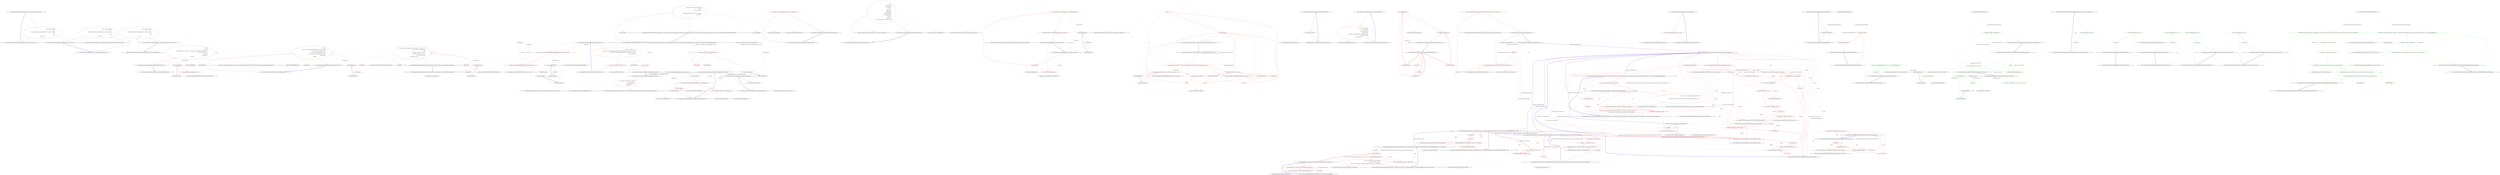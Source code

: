 digraph  {
m7_142 [cluster="CommandLine.Core.ReflectionExtensions.InstanceProperty(System.Type, string, object)", file="CommandLine.cs", label="Entry CommandLine.Core.ReflectionExtensions.InstanceProperty(System.Type, string, object)", span="199-199"];
m7_143 [cluster="CommandLine.Core.ReflectionExtensions.InstanceProperty(System.Type, string, object)", color=red, community=0, file="CommandLine.cs", label="0: return type.InvokeMember(\r\n                name,\r\n                BindingFlags.GetProperty | BindingFlags.Public | BindingFlags.Instance,\r\n                null,\r\n                target,\r\n                new object[] { });", span="201-206"];
m7_144 [cluster="CommandLine.Core.ReflectionExtensions.InstanceProperty(System.Type, string, object)", file="CommandLine.cs", label="Exit CommandLine.Core.ReflectionExtensions.InstanceProperty(System.Type, string, object)", span="199-199"];
m7_17 [cluster="Unk.SingleOrDefault", file="CommandLine.cs", label="Entry Unk.SingleOrDefault", span=""];
m7_44 [cluster="System.Type.GetInterfaces()", file="CommandLine.cs", label="Entry System.Type.GetInterfaces()", span="0-0"];
m7_91 [cluster="CommandLine.Core.ReflectionExtensions.IsMutable(System.Type)", file="CommandLine.cs", label="Entry CommandLine.Core.ReflectionExtensions.IsMutable(System.Type)", span="139-139"];
m7_92 [cluster="CommandLine.Core.ReflectionExtensions.IsMutable(System.Type)", color=red, community=0, file="CommandLine.cs", label="1: Func<bool> isMutable = () => {\r\n                var props = type.GetProperties(BindingFlags.Public | BindingFlags.Instance).Any(p => p.CanWrite);\r\n                var fields = type.GetFields(BindingFlags.Public | BindingFlags.Instance).Any();\r\n                return props || fields;\r\n            }", span="141-145"];
m7_93 [cluster="CommandLine.Core.ReflectionExtensions.IsMutable(System.Type)", color=red, community=0, file="CommandLine.cs", label="0: return type != typeof(object) ? isMutable() : true;", span="146-146"];
m7_94 [cluster="CommandLine.Core.ReflectionExtensions.IsMutable(System.Type)", file="CommandLine.cs", label="Exit CommandLine.Core.ReflectionExtensions.IsMutable(System.Type)", span="139-139"];
m7_148 [cluster="System.Collections.Generic.IEnumerable<TSource>.Contains<TSource>(TSource)", file="CommandLine.cs", label="Entry System.Collections.Generic.IEnumerable<TSource>.Contains<TSource>(TSource)", span="0-0"];
m7_101 [cluster="System.Type.GetFields(System.Reflection.BindingFlags)", file="CommandLine.cs", label="Entry System.Type.GetFields(System.Reflection.BindingFlags)", span="0-0"];
m7_126 [cluster="System.Collections.Generic.IEnumerable<TSource>.ToArray<TSource>()", file="CommandLine.cs", label="Entry System.Collections.Generic.IEnumerable<TSource>.ToArray<TSource>()", span="0-0"];
m7_145 [cluster="CommandLine.Core.ReflectionExtensions.IsPrimitiveEx(System.Type)", file="CommandLine.cs", label="Entry CommandLine.Core.ReflectionExtensions.IsPrimitiveEx(System.Type)", span="209-209"];
m7_146 [cluster="CommandLine.Core.ReflectionExtensions.IsPrimitiveEx(System.Type)", color=red, community=1, file="CommandLine.cs", label="1: return\r\n                type.IsValueType ||\r\n                type.IsPrimitive ||\r\n                new [] { \r\n                    typeof(string),\r\n                    typeof(decimal),\r\n                    typeof(DateTime),\r\n                    typeof(DateTimeOffset),\r\n                    typeof(TimeSpan),\r\n                    typeof(Guid)\r\n                }.Contains(type) ||\r\n                Convert.GetTypeCode(type) != TypeCode.Object;", span="211-222"];
m7_147 [cluster="CommandLine.Core.ReflectionExtensions.IsPrimitiveEx(System.Type)", file="CommandLine.cs", label="Exit CommandLine.Core.ReflectionExtensions.IsPrimitiveEx(System.Type)", span="209-209"];
m7_6 [cluster="Unk.>", file="CommandLine.cs", label="Entry Unk.>", span=""];
m7_73 [cluster="System.Action<T>.Invoke(T)", file="CommandLine.cs", label="Entry System.Action<T>.Invoke(T)", span="0-0"];
m7_82 [cluster="CommandLine.Core.ReflectionExtensions.GetDefaultValue(System.Type)", file="CommandLine.cs", label="Entry CommandLine.Core.ReflectionExtensions.GetDefaultValue(System.Type)", span="130-130"];
m7_83 [cluster="CommandLine.Core.ReflectionExtensions.GetDefaultValue(System.Type)", color=red, community=0, file="CommandLine.cs", label="1: var e = Expression.Lambda<Func<object>>(\r\n                Expression.Convert(\r\n                    Expression.Default(type),\r\n                    typeof(object)))", span="132-135"];
m7_84 [cluster="CommandLine.Core.ReflectionExtensions.GetDefaultValue(System.Type)", color=red, community=0, file="CommandLine.cs", label="1: return e.Compile()();", span="136-136"];
m7_85 [cluster="CommandLine.Core.ReflectionExtensions.GetDefaultValue(System.Type)", file="CommandLine.cs", label="Exit CommandLine.Core.ReflectionExtensions.GetDefaultValue(System.Type)", span="130-130"];
m7_7 [cluster="Unk.Any", file="CommandLine.cs", label="Entry Unk.Any", span=""];
m7_8 [cluster="Unk.First", file="CommandLine.cs", label="Entry Unk.First", span=""];
m7_131 [cluster="CommandLine.Core.ReflectionExtensions.ToTypeInfo(System.Type)", file="CommandLine.cs", label="Entry CommandLine.Core.ReflectionExtensions.ToTypeInfo(System.Type)", span="174-174"];
m7_132 [cluster="CommandLine.Core.ReflectionExtensions.ToTypeInfo(System.Type)", color=red, community=0, file="CommandLine.cs", label="1: return TypeInfo.Create(type);", span="176-176"];
m7_133 [cluster="CommandLine.Core.ReflectionExtensions.ToTypeInfo(System.Type)", file="CommandLine.cs", label="Exit CommandLine.Core.ReflectionExtensions.ToTypeInfo(System.Type)", span="174-174"];
m7_43 [cluster="System.Linq.Enumerable.Empty<TResult>()", file="CommandLine.cs", label="Entry System.Linq.Enumerable.Empty<TResult>()", span="0-0"];
m7_26 [cluster="Unk.Create", file="CommandLine.cs", label="Entry Unk.Create", span=""];
m7_52 [cluster="Unk.Where", file="CommandLine.cs", label="Entry Unk.Where", span=""];
m7_59 [cluster="CommandLine.Core.ReflectionExtensions.SetValue<T>(System.Reflection.PropertyInfo, T, object)", file="CommandLine.cs", label="Entry CommandLine.Core.ReflectionExtensions.SetValue<T>(System.Reflection.PropertyInfo, T, object)", span="97-97"];
m7_60 [cluster="CommandLine.Core.ReflectionExtensions.SetValue<T>(System.Reflection.PropertyInfo, T, object)", color=red, community=0, file="CommandLine.cs", label="0: Action<Exception> fail = inner => { throw new ApplicationException(''Cannot set value to target instance.'', inner); }", span="99-99"];
m7_61 [cluster="CommandLine.Core.ReflectionExtensions.SetValue<T>(System.Reflection.PropertyInfo, T, object)", color=red, community=0, file="CommandLine.cs", label="1: property.SetValue(instance, value, null)", span="103-103"];
m7_70 [cluster="CommandLine.Core.ReflectionExtensions.SetValue<T>(System.Reflection.PropertyInfo, T, object)", color=red, community=0, file="CommandLine.cs", label="0: return instance;", span="122-122"];
m7_63 [cluster="CommandLine.Core.ReflectionExtensions.SetValue<T>(System.Reflection.PropertyInfo, T, object)", color=red, community=0, file="CommandLine.cs", label="1: fail(e)", span="107-107"];
m7_65 [cluster="CommandLine.Core.ReflectionExtensions.SetValue<T>(System.Reflection.PropertyInfo, T, object)", color=red, community=0, file="CommandLine.cs", label="1: fail(e)", span="111-111"];
m7_67 [cluster="CommandLine.Core.ReflectionExtensions.SetValue<T>(System.Reflection.PropertyInfo, T, object)", color=red, community=0, file="CommandLine.cs", label="1: fail(e)", span="115-115"];
m7_69 [cluster="CommandLine.Core.ReflectionExtensions.SetValue<T>(System.Reflection.PropertyInfo, T, object)", color=red, community=0, file="CommandLine.cs", label="1: fail(e)", span="119-119"];
m7_62 [cluster="CommandLine.Core.ReflectionExtensions.SetValue<T>(System.Reflection.PropertyInfo, T, object)", color=red, community=0, file="CommandLine.cs", label="0: TargetException", span="105-105"];
m7_64 [cluster="CommandLine.Core.ReflectionExtensions.SetValue<T>(System.Reflection.PropertyInfo, T, object)", color=red, community=0, file="CommandLine.cs", label="0: TargetParameterCountException", span="109-109"];
m7_66 [cluster="CommandLine.Core.ReflectionExtensions.SetValue<T>(System.Reflection.PropertyInfo, T, object)", color=red, community=0, file="CommandLine.cs", label="0: MethodAccessException", span="113-113"];
m7_68 [cluster="CommandLine.Core.ReflectionExtensions.SetValue<T>(System.Reflection.PropertyInfo, T, object)", color=red, community=0, file="CommandLine.cs", label="0: TargetInvocationException", span="117-117"];
m7_71 [cluster="CommandLine.Core.ReflectionExtensions.SetValue<T>(System.Reflection.PropertyInfo, T, object)", file="CommandLine.cs", label="Exit CommandLine.Core.ReflectionExtensions.SetValue<T>(System.Reflection.PropertyInfo, T, object)", span="97-97"];
m7_45 [cluster="CommandLine.Core.ReflectionExtensions.ToTargetType(System.Type)", file="CommandLine.cs", label="Entry CommandLine.Core.ReflectionExtensions.ToTargetType(System.Type)", span="71-71"];
m7_46 [cluster="CommandLine.Core.ReflectionExtensions.ToTargetType(System.Type)", color=red, community=0, file="CommandLine.cs", label="0: return type == typeof(bool)\r\n                       ? TargetType.Switch\r\n                       : type == typeof(string)\r\n                             ? TargetType.Scalar\r\n                             : type.IsArray || typeof(IEnumerable).IsAssignableFrom(type)\r\n                                   ? TargetType.Sequence\r\n                                   : TargetType.Scalar;", span="73-79"];
m7_47 [cluster="CommandLine.Core.ReflectionExtensions.ToTargetType(System.Type)", file="CommandLine.cs", label="Exit CommandLine.Core.ReflectionExtensions.ToTargetType(System.Type)", span="71-71"];
m7_102 [cluster="System.Collections.Generic.IEnumerable<TSource>.Any<TSource>()", file="CommandLine.cs", label="Entry System.Collections.Generic.IEnumerable<TSource>.Any<TSource>()", span="0-0"];
m7_77 [cluster="System.ApplicationException.ApplicationException(string, System.Exception)", file="CommandLine.cs", label="Entry System.ApplicationException.ApplicationException(string, System.Exception)", span="0-0"];
m7_18 [cluster="Unk.ToMaybe", file="CommandLine.cs", label="Entry Unk.ToMaybe", span=""];
m7_39 [cluster="System.Type.SafeGetInterfaces()", file="CommandLine.cs", label="Entry System.Type.SafeGetInterfaces()", span="66-66"];
m7_22 [cluster="System.Reflection.MemberInfo.GetCustomAttributes(System.Type, bool)", file="CommandLine.cs", label="Entry System.Reflection.MemberInfo.GetCustomAttributes(System.Type, bool)", span="0-0"];
m7_4 [cluster="System.Collections.Generic.IEnumerable<TSource>.SelectMany<TSource, TResult>(System.Func<TSource, System.Collections.Generic.IEnumerable<TResult>>)", file="CommandLine.cs", label="Entry System.Collections.Generic.IEnumerable<TSource>.SelectMany<TSource, TResult>(System.Func<TSource, System.Collections.Generic.IEnumerable<TResult>>)", span="0-0"];
m7_14 [cluster="CommandLine.Core.ReflectionExtensions.GetVerbSpecification(System.Type)", file="CommandLine.cs", label="Entry CommandLine.Core.ReflectionExtensions.GetVerbSpecification(System.Type)", span="27-27"];
m7_15 [cluster="CommandLine.Core.ReflectionExtensions.GetVerbSpecification(System.Type)", color=red, community=0, file="CommandLine.cs", label="0: return\r\n                (from attr in\r\n                 type.FlattenHierarchy().SelectMany(x => x.GetCustomAttributes(typeof(VerbAttribute), true))\r\n                 let vattr = (VerbAttribute)attr\r\n                 select vattr)\r\n                    .SingleOrDefault()\r\n                    .ToMaybe();", span="29-35"];
m7_16 [cluster="CommandLine.Core.ReflectionExtensions.GetVerbSpecification(System.Type)", file="CommandLine.cs", label="Exit CommandLine.Core.ReflectionExtensions.GetVerbSpecification(System.Type)", span="27-27"];
m7_9 [cluster="Unk.selector", file="CommandLine.cs", label="Entry Unk.selector", span=""];
m7_128 [cluster="lambda expression", file="CommandLine.cs", label="Entry lambda expression", span="169-169"];
m7_10 [cluster="lambda expression", file="CommandLine.cs", label="Entry lambda expression", span="18-18"];
m7_11 [cluster="lambda expression", color=red, community=0, file="CommandLine.cs", label="0: x.GetProperties()", span="18-18"];
m7_12 [cluster="lambda expression", file="CommandLine.cs", label="Exit lambda expression", span="18-18"];
m7_19 [cluster="lambda expression", file="CommandLine.cs", label="Entry lambda expression", span="31-31"];
m7_20 [cluster="lambda expression", color=red, community=0, file="CommandLine.cs", label="0: x.GetCustomAttributes(typeof(VerbAttribute), true)", span="31-31"];
m7_21 [cluster="lambda expression", file="CommandLine.cs", label="Exit lambda expression", span="31-31"];
m7_27 [cluster="lambda expression", file="CommandLine.cs", label="Entry lambda expression", span="41-41"];
m7_28 [cluster="lambda expression", color=red, community=0, file="CommandLine.cs", label="1: x.GetProperties()", span="41-41"];
m7_29 [cluster="lambda expression", file="CommandLine.cs", label="Exit lambda expression", span="41-41"];
m7_55 [cluster="lambda expression", color=red, community=0, file="CommandLine.cs", label="1: specProp.Property.SetValue(current, selector(specProp))", span="92-92"];
m7_56 [cluster="lambda expression", color=red, community=0, file="CommandLine.cs", label="0: return instance;", span="93-93"];
m7_54 [cluster="lambda expression", file="CommandLine.cs", label="Entry lambda expression", span="90-94"];
m7_57 [cluster="lambda expression", file="CommandLine.cs", label="Exit lambda expression", span="90-94"];
m7_75 [cluster="lambda expression", color=red, community=0, file="CommandLine.cs", label="1: throw new ApplicationException(''Cannot set value to target instance.'', inner);", span="99-99"];
m7_74 [cluster="lambda expression", file="CommandLine.cs", label="Entry lambda expression", span="99-99"];
m7_76 [cluster="lambda expression", file="CommandLine.cs", label="Exit lambda expression", span="99-99"];
m7_96 [cluster="lambda expression", color=red, community=0, file="CommandLine.cs", label="1: var props = type.GetProperties(BindingFlags.Public | BindingFlags.Instance).Any(p => p.CanWrite)", span="142-142"];
m7_97 [cluster="lambda expression", color=red, community=0, file="CommandLine.cs", label="1: var fields = type.GetFields(BindingFlags.Public | BindingFlags.Instance).Any()", span="143-143"];
m7_95 [cluster="lambda expression", file="CommandLine.cs", label="Entry lambda expression", span="141-145"];
m7_103 [cluster="lambda expression", file="CommandLine.cs", label="Entry lambda expression", span="142-142"];
m7_98 [cluster="lambda expression", color=red, community=0, file="CommandLine.cs", label="0: return props || fields;", span="144-144"];
m7_99 [cluster="lambda expression", file="CommandLine.cs", label="Exit lambda expression", span="141-145"];
m7_104 [cluster="lambda expression", color=red, community=0, file="CommandLine.cs", label="1: p.CanWrite", span="142-142"];
m7_105 [cluster="lambda expression", file="CommandLine.cs", label="Exit lambda expression", span="142-142"];
m7_129 [cluster="lambda expression", color=red, community=0, file="CommandLine.cs", label="1: pi.PropertyType", span="169-169"];
m7_130 [cluster="lambda expression", file="CommandLine.cs", label="Exit lambda expression", span="169-169"];
m7_72 [cluster="System.Reflection.PropertyInfo.SetValue(object, object, object[])", file="CommandLine.cs", label="Entry System.Reflection.PropertyInfo.SetValue(object, object, object[])", span="0-0"];
m7_81 [cluster="System.Array.CreateInstance(System.Type, int)", file="CommandLine.cs", label="Entry System.Array.CreateInstance(System.Type, int)", span="0-0"];
m7_87 [cluster="System.Linq.Expressions.Expression.Convert(System.Linq.Expressions.Expression, System.Type)", file="CommandLine.cs", label="Entry System.Linq.Expressions.Expression.Convert(System.Linq.Expressions.Expression, System.Type)", span="0-0"];
m7_86 [cluster="System.Linq.Expressions.Expression.Default(System.Type)", file="CommandLine.cs", label="Entry System.Linq.Expressions.Expression.Default(System.Type)", span="0-0"];
m7_90 [cluster="System.Func<TResult>.Invoke()", file="CommandLine.cs", label="Entry System.Func<TResult>.Invoke()", span="0-0"];
m7_127 [cluster="CommandLine.Infrastructure.ReflectionHelper.CreateDefaultImmutableInstance(System.Type, System.Type[])", file="CommandLine.cs", label="Entry CommandLine.Infrastructure.ReflectionHelper.CreateDefaultImmutableInstance(System.Type, System.Type[])", span="50-50"];
m7_48 [cluster="System.Type.IsAssignableFrom(System.Type)", file="CommandLine.cs", label="Entry System.Type.IsAssignableFrom(System.Type)", span="0-0"];
m7_106 [cluster="CommandLine.Core.ReflectionExtensions.CreateDefaultForImmutable(System.Type)", file="CommandLine.cs", label="Entry CommandLine.Core.ReflectionExtensions.CreateDefaultForImmutable(System.Type)", span="149-149"];
m7_107 [cluster="CommandLine.Core.ReflectionExtensions.CreateDefaultForImmutable(System.Type)", color=red, community=0, file="CommandLine.cs", label="0: type == typeof(string)", span="151-151"];
m7_109 [cluster="CommandLine.Core.ReflectionExtensions.CreateDefaultForImmutable(System.Type)", color=red, community=0, file="CommandLine.cs", label="0: type.IsGenericType && type.GetGenericTypeDefinition() == typeof(IEnumerable<>)", span="155-155"];
m7_110 [cluster="CommandLine.Core.ReflectionExtensions.CreateDefaultForImmutable(System.Type)", color=red, community=0, file="CommandLine.cs", label="1: return type.GetGenericArguments()[0].CreateEmptyArray();", span="157-157"];
m7_111 [cluster="CommandLine.Core.ReflectionExtensions.CreateDefaultForImmutable(System.Type)", color=red, community=0, file="CommandLine.cs", label="1: return type.GetDefaultValue();", span="159-159"];
m7_108 [cluster="CommandLine.Core.ReflectionExtensions.CreateDefaultForImmutable(System.Type)", color=red, community=0, file="CommandLine.cs", label="1: return string.Empty;", span="153-153"];
m7_112 [cluster="CommandLine.Core.ReflectionExtensions.CreateDefaultForImmutable(System.Type)", file="CommandLine.cs", label="Exit CommandLine.Core.ReflectionExtensions.CreateDefaultForImmutable(System.Type)", span="149-149"];
m7_134 [cluster="CommandLine.TypeInfo.Create(System.Type)", file="CommandLine.cs", label="Entry CommandLine.TypeInfo.Create(System.Type)", span="29-29"];
m7_13 [cluster="System.Type.GetProperties()", file="CommandLine.cs", label="Entry System.Type.GetProperties()", span="0-0"];
m7_23 [cluster="CommandLine.Core.ReflectionExtensions.GetUsageData(System.Type)", file="CommandLine.cs", label="Entry CommandLine.Core.ReflectionExtensions.GetUsageData(System.Type)", span="38-38"];
m7_24 [cluster="CommandLine.Core.ReflectionExtensions.GetUsageData(System.Type)", color=red, community=0, file="CommandLine.cs", label="0: return\r\n                (from pi in type.FlattenHierarchy().SelectMany(x => x.GetProperties())\r\n                    let attrs = pi.GetCustomAttributes(true)\r\n                    where attrs.OfType<UsageAttribute>().Any()\r\n                    select Tuple.Create(pi, (UsageAttribute)attrs.First()))\r\n                        .SingleOrDefault()\r\n                        .ToMaybe();", span="40-46"];
m7_25 [cluster="CommandLine.Core.ReflectionExtensions.GetUsageData(System.Type)", file="CommandLine.cs", label="Exit CommandLine.Core.ReflectionExtensions.GetUsageData(System.Type)", span="38-38"];
m7_0 [cluster="CommandLine.Core.ReflectionExtensions.GetSpecifications<T>(System.Type, System.Func<System.Reflection.PropertyInfo, T>)", file="CommandLine.cs", label="Entry CommandLine.Core.ReflectionExtensions.GetSpecifications<T>(System.Type, System.Func<System.Reflection.PropertyInfo, T>)", span="16-16"];
m7_1 [cluster="CommandLine.Core.ReflectionExtensions.GetSpecifications<T>(System.Type, System.Func<System.Reflection.PropertyInfo, T>)", color=red, community=0, file="CommandLine.cs", label="0: return from pi in type.FlattenHierarchy().SelectMany(x => x.GetProperties())\r\n                   let attrs = pi.GetCustomAttributes(true)\r\n                   where\r\n                       attrs.OfType<OptionAttribute>().Any() ||\r\n                       attrs.OfType<ValueAttribute>().Any()\r\n                   group pi by pi.Name into g\r\n                   select selector(g.First());", span="18-24"];
m7_2 [cluster="CommandLine.Core.ReflectionExtensions.GetSpecifications<T>(System.Type, System.Func<System.Reflection.PropertyInfo, T>)", file="CommandLine.cs", label="Exit CommandLine.Core.ReflectionExtensions.GetSpecifications<T>(System.Type, System.Func<System.Reflection.PropertyInfo, T>)", span="16-16"];
m7_88 [cluster="System.Linq.Expressions.Expression.Lambda<TDelegate>(System.Linq.Expressions.Expression, params System.Linq.Expressions.ParameterExpression[])", file="CommandLine.cs", label="Entry System.Linq.Expressions.Expression.Lambda<TDelegate>(System.Linq.Expressions.Expression, params System.Linq.Expressions.ParameterExpression[])", span="0-0"];
m7_113 [cluster="System.Type.GetGenericTypeDefinition()", file="CommandLine.cs", label="Entry System.Type.GetGenericTypeDefinition()", span="0-0"];
m7_117 [cluster="CommandLine.Core.ReflectionExtensions.AutoDefault(System.Type)", file="CommandLine.cs", label="Entry CommandLine.Core.ReflectionExtensions.AutoDefault(System.Type)", span="162-162"];
m7_118 [cluster="CommandLine.Core.ReflectionExtensions.AutoDefault(System.Type)", color=red, community=0, file="CommandLine.cs", label="0: type.IsMutable()", span="164-164"];
m7_119 [cluster="CommandLine.Core.ReflectionExtensions.AutoDefault(System.Type)", color=red, community=0, file="CommandLine.cs", label="0: return Activator.CreateInstance(type);", span="166-166"];
m7_120 [cluster="CommandLine.Core.ReflectionExtensions.AutoDefault(System.Type)", color=red, community=0, file="CommandLine.cs", label="0: var ctorTypes = type.GetSpecifications(pi => pi.PropertyType).ToArray()", span="169-169"];
m7_121 [cluster="CommandLine.Core.ReflectionExtensions.AutoDefault(System.Type)", color=red, community=0, file="CommandLine.cs", label="0: return ReflectionHelper.CreateDefaultImmutableInstance(type, ctorTypes);", span="171-171"];
m7_122 [cluster="CommandLine.Core.ReflectionExtensions.AutoDefault(System.Type)", file="CommandLine.cs", label="Exit CommandLine.Core.ReflectionExtensions.AutoDefault(System.Type)", span="162-162"];
m7_139 [cluster="CommandLine.Core.ReflectionExtensions.StaticProperty(System.Type, string)", file="CommandLine.cs", label="Entry CommandLine.Core.ReflectionExtensions.StaticProperty(System.Type, string)", span="189-189"];
m7_140 [cluster="CommandLine.Core.ReflectionExtensions.StaticProperty(System.Type, string)", color=red, community=0, file="CommandLine.cs", label="0: return type.InvokeMember(\r\n                name,\r\n                BindingFlags.GetProperty | BindingFlags.Public | BindingFlags.Static,\r\n                null,\r\n                null,\r\n                new object[] { });", span="191-196"];
m7_141 [cluster="CommandLine.Core.ReflectionExtensions.StaticProperty(System.Type, string)", file="CommandLine.cs", label="Exit CommandLine.Core.ReflectionExtensions.StaticProperty(System.Type, string)", span="189-189"];
m7_149 [cluster="System.Convert.GetTypeCode(object)", file="CommandLine.cs", label="Entry System.Convert.GetTypeCode(object)", span="0-0"];
m7_40 [cluster="CommandLine.Core.ReflectionExtensions.SafeGetInterfaces(System.Type)", file="CommandLine.cs", label="Entry CommandLine.Core.ReflectionExtensions.SafeGetInterfaces(System.Type)", span="66-66"];
m7_41 [cluster="CommandLine.Core.ReflectionExtensions.SafeGetInterfaces(System.Type)", color=red, community=0, file="CommandLine.cs", label="0: return type == null ? Enumerable.Empty<Type>() : type.GetInterfaces();", span="68-68"];
m7_42 [cluster="CommandLine.Core.ReflectionExtensions.SafeGetInterfaces(System.Type)", file="CommandLine.cs", label="Exit CommandLine.Core.ReflectionExtensions.SafeGetInterfaces(System.Type)", span="66-66"];
m7_115 [cluster="System.Type.CreateEmptyArray()", file="CommandLine.cs", label="Entry System.Type.CreateEmptyArray()", span="125-125"];
m7_116 [cluster="System.Type.GetDefaultValue()", file="CommandLine.cs", label="Entry System.Type.GetDefaultValue()", span="130-130"];
m7_114 [cluster="System.Type.GetGenericArguments()", file="CommandLine.cs", label="Entry System.Type.GetGenericArguments()", span="0-0"];
m7_125 [cluster="System.Type.GetSpecifications<T>(System.Func<System.Reflection.PropertyInfo, T>)", file="CommandLine.cs", label="Entry System.Type.GetSpecifications<T>(System.Func<System.Reflection.PropertyInfo, T>)", span="16-16"];
m7_124 [cluster="System.Activator.CreateInstance(System.Type)", file="CommandLine.cs", label="Entry System.Activator.CreateInstance(System.Type)", span="0-0"];
m7_100 [cluster="System.Type.GetProperties(System.Reflection.BindingFlags)", file="CommandLine.cs", label="Entry System.Type.GetProperties(System.Reflection.BindingFlags)", span="0-0"];
m7_5 [cluster="System.Reflection.MemberInfo.GetCustomAttributes(bool)", file="CommandLine.cs", label="Entry System.Reflection.MemberInfo.GetCustomAttributes(bool)", span="0-0"];
m7_123 [cluster="System.Type.IsMutable()", file="CommandLine.cs", label="Entry System.Type.IsMutable()", span="139-139"];
m7_53 [cluster="Unk.Aggregate", file="CommandLine.cs", label="Entry Unk.Aggregate", span=""];
m7_78 [cluster="CommandLine.Core.ReflectionExtensions.CreateEmptyArray(System.Type)", file="CommandLine.cs", label="Entry CommandLine.Core.ReflectionExtensions.CreateEmptyArray(System.Type)", span="125-125"];
m7_79 [cluster="CommandLine.Core.ReflectionExtensions.CreateEmptyArray(System.Type)", color=red, community=0, file="CommandLine.cs", label="1: return Array.CreateInstance(type, 0);", span="127-127"];
m7_80 [cluster="CommandLine.Core.ReflectionExtensions.CreateEmptyArray(System.Type)", file="CommandLine.cs", label="Exit CommandLine.Core.ReflectionExtensions.CreateEmptyArray(System.Type)", span="125-125"];
m7_49 [cluster="CommandLine.Core.ReflectionExtensions.SetProperties<T>(T, System.Collections.Generic.IEnumerable<CommandLine.Core.SpecificationProperty>, System.Func<CommandLine.Core.SpecificationProperty, bool>, System.Func<CommandLine.Core.SpecificationProperty, object>)", file="CommandLine.cs", label="Entry CommandLine.Core.ReflectionExtensions.SetProperties<T>(T, System.Collections.Generic.IEnumerable<CommandLine.Core.SpecificationProperty>, System.Func<CommandLine.Core.SpecificationProperty, bool>, System.Func<CommandLine.Core.SpecificationProperty, object>)", span="82-82"];
m7_50 [cluster="CommandLine.Core.ReflectionExtensions.SetProperties<T>(T, System.Collections.Generic.IEnumerable<CommandLine.Core.SpecificationProperty>, System.Func<CommandLine.Core.SpecificationProperty, bool>, System.Func<CommandLine.Core.SpecificationProperty, object>)", color=red, community=0, file="CommandLine.cs", label="1: return specProps.Where(predicate).Aggregate(\r\n                instance,\r\n                (current, specProp) =>\r\n                    {\r\n                        specProp.Property.SetValue(current, selector(specProp));\r\n                        return instance;\r\n                    });", span="88-94"];
m7_51 [cluster="CommandLine.Core.ReflectionExtensions.SetProperties<T>(T, System.Collections.Generic.IEnumerable<CommandLine.Core.SpecificationProperty>, System.Func<CommandLine.Core.SpecificationProperty, bool>, System.Func<CommandLine.Core.SpecificationProperty, object>)", file="CommandLine.cs", label="Exit CommandLine.Core.ReflectionExtensions.SetProperties<T>(T, System.Collections.Generic.IEnumerable<CommandLine.Core.SpecificationProperty>, System.Func<CommandLine.Core.SpecificationProperty, bool>, System.Func<CommandLine.Core.SpecificationProperty, object>)", span="82-82"];
m7_30 [cluster="CommandLine.Core.ReflectionExtensions.FlattenHierarchy(System.Type)", file="CommandLine.cs", label="Entry CommandLine.Core.ReflectionExtensions.FlattenHierarchy(System.Type)", span="49-49"];
m7_31 [cluster="CommandLine.Core.ReflectionExtensions.FlattenHierarchy(System.Type)", color=red, community=0, file="CommandLine.cs", label="0: type == null", span="51-51"];
m7_32 [cluster="CommandLine.Core.ReflectionExtensions.FlattenHierarchy(System.Type)", color=red, community=0, file="CommandLine.cs", label="1: yield break;", span="53-53"];
m7_33 [cluster="CommandLine.Core.ReflectionExtensions.FlattenHierarchy(System.Type)", color=red, community=0, file="CommandLine.cs", label="0: yield return type;", span="55-55"];
m7_35 [cluster="CommandLine.Core.ReflectionExtensions.FlattenHierarchy(System.Type)", color=red, community=0, file="CommandLine.cs", label="0: yield return @interface;", span="58-58"];
m7_37 [cluster="CommandLine.Core.ReflectionExtensions.FlattenHierarchy(System.Type)", color=red, community=0, file="CommandLine.cs", label="0: yield return @interface;", span="62-62"];
m7_34 [cluster="CommandLine.Core.ReflectionExtensions.FlattenHierarchy(System.Type)", color=red, community=0, file="CommandLine.cs", label="0: type.SafeGetInterfaces()", span="56-56"];
m7_36 [cluster="CommandLine.Core.ReflectionExtensions.FlattenHierarchy(System.Type)", color=red, community=0, file="CommandLine.cs", label="1: FlattenHierarchy(type.BaseType)", span="60-60"];
m7_38 [cluster="CommandLine.Core.ReflectionExtensions.FlattenHierarchy(System.Type)", file="CommandLine.cs", label="Exit CommandLine.Core.ReflectionExtensions.FlattenHierarchy(System.Type)", span="49-49"];
m7_58 [cluster="Unk.SetValue", file="CommandLine.cs", label="Entry Unk.SetValue", span=""];
m7_138 [cluster="System.Type.InvokeMember(string, System.Reflection.BindingFlags, System.Reflection.Binder, object, object[])", file="CommandLine.cs", label="Entry System.Type.InvokeMember(string, System.Reflection.BindingFlags, System.Reflection.Binder, object, object[])", span="0-0"];
m7_135 [cluster="CommandLine.Core.ReflectionExtensions.StaticMethod(System.Type, string, params object[])", file="CommandLine.cs", label="Entry CommandLine.Core.ReflectionExtensions.StaticMethod(System.Type, string, params object[])", span="179-179"];
m7_136 [cluster="CommandLine.Core.ReflectionExtensions.StaticMethod(System.Type, string, params object[])", color=red, community=0, file="CommandLine.cs", label="0: return type.InvokeMember(\r\n                name,\r\n                BindingFlags.InvokeMethod | BindingFlags.Public | BindingFlags.Static,\r\n                null,\r\n                null,\r\n                args);", span="181-186"];
m7_137 [cluster="CommandLine.Core.ReflectionExtensions.StaticMethod(System.Type, string, params object[])", file="CommandLine.cs", label="Exit CommandLine.Core.ReflectionExtensions.StaticMethod(System.Type, string, params object[])", span="179-179"];
m7_3 [cluster="System.Type.FlattenHierarchy()", file="CommandLine.cs", label="Entry System.Type.FlattenHierarchy()", span="49-49"];
m7_89 [cluster="System.Linq.Expressions.Expression<TDelegate>.Compile()", file="CommandLine.cs", label="Entry System.Linq.Expressions.Expression<TDelegate>.Compile()", span="0-0"];
m7_150 [file="CommandLine.cs", label="System.Func<CommandLine.Core.SpecificationProperty, object>", span=""];
m7_151 [file="CommandLine.cs", label=T, span=""];
m7_152 [file="CommandLine.cs", label="System.Type", span=""];
m13_13 [cluster="CommandLine.CommandLineParserException.CommandLineParserException(string, System.Exception)", file="CommandLineVerbs.cs", label="Entry CommandLine.CommandLineParserException.CommandLineParserException(string, System.Exception)", span="1754-1754"];
m13_91 [cluster="CommandLine.CommandLineParser.DisplayHelpVerbText(object, CommandLine.Internal.Pair<System.Reflection.MethodInfo, CommandLine.HelpVerbOptionAttribute>, string)", file="CommandLineVerbs.cs", label="Entry CommandLine.CommandLineParser.DisplayHelpVerbText(object, CommandLine.Internal.Pair<System.Reflection.MethodInfo, CommandLine.HelpVerbOptionAttribute>, string)", span="306-306"];
m13_103 [cluster="CommandLine.CommandLineParser.DisplayHelpVerbText(object, CommandLine.Internal.Pair<System.Reflection.MethodInfo, CommandLine.HelpVerbOptionAttribute>, string)", color=red, community=0, file="CommandLineVerbs.cs", label="1: string helpText", span="308-308"];
m13_104 [cluster="CommandLine.CommandLineParser.DisplayHelpVerbText(object, CommandLine.Internal.Pair<System.Reflection.MethodInfo, CommandLine.HelpVerbOptionAttribute>, string)", color=red, community=0, file="CommandLineVerbs.cs", label="0: verb == null", span="309-309"];
m13_105 [cluster="CommandLine.CommandLineParser.DisplayHelpVerbText(object, CommandLine.Internal.Pair<System.Reflection.MethodInfo, CommandLine.HelpVerbOptionAttribute>, string)", color=red, community=0, file="CommandLineVerbs.cs", label="1: HelpVerbOptionAttribute.InvokeMethod(options, helpInfo, null, out helpText)", span="311-311"];
m13_106 [cluster="CommandLine.CommandLineParser.DisplayHelpVerbText(object, CommandLine.Internal.Pair<System.Reflection.MethodInfo, CommandLine.HelpVerbOptionAttribute>, string)", color=red, community=0, file="CommandLineVerbs.cs", label="1: HelpVerbOptionAttribute.InvokeMethod(options, helpInfo, verb, out helpText)", span="315-315"];
m13_107 [cluster="CommandLine.CommandLineParser.DisplayHelpVerbText(object, CommandLine.Internal.Pair<System.Reflection.MethodInfo, CommandLine.HelpVerbOptionAttribute>, string)", color=red, community=0, file="CommandLineVerbs.cs", label="1: _settings.HelpWriter.Write(helpText)", span="317-317"];
m13_108 [cluster="CommandLine.CommandLineParser.DisplayHelpVerbText(object, CommandLine.Internal.Pair<System.Reflection.MethodInfo, CommandLine.HelpVerbOptionAttribute>, string)", file="CommandLineVerbs.cs", label="Exit CommandLine.CommandLineParser.DisplayHelpVerbText(object, CommandLine.Internal.Pair<System.Reflection.MethodInfo, CommandLine.HelpVerbOptionAttribute>, string)", span="306-306"];
m13_5 [cluster="CommandLine.Internal.OptionInfo.CreateInstance(object)", file="CommandLineVerbs.cs", label="Entry CommandLine.Internal.OptionInfo.CreateInstance(object)", span="71-71"];
m13_6 [cluster="CommandLine.Internal.OptionInfo.CreateInstance(object)", color=red, community=0, file="CommandLineVerbs.cs", label="0: _setValueLock", span="73-73"];
m13_7 [cluster="CommandLine.Internal.OptionInfo.CreateInstance(object)", color=red, community=0, file="CommandLineVerbs.cs", label="1: _property.SetValue(target, Activator.CreateInstance(_property.PropertyType), null)", span="77-77"];
m13_8 [cluster="CommandLine.Internal.OptionInfo.CreateInstance(object)", color=red, community=0, file="CommandLineVerbs.cs", label="0: Exception", span="79-79"];
m13_9 [cluster="CommandLine.Internal.OptionInfo.CreateInstance(object)", color=red, community=0, file="CommandLineVerbs.cs", label="1: throw new CommandLineParserException(''Instance defined for verb command could not be created.'', e);", span="81-81"];
m13_10 [cluster="CommandLine.Internal.OptionInfo.CreateInstance(object)", file="CommandLineVerbs.cs", label="Exit CommandLine.Internal.OptionInfo.CreateInstance(object)", span="71-71"];
m13_90 [cluster="CommandLine.Internal.ReflectionUtil.RetrieveMethod<TAttribute>(object)", file="CommandLineVerbs.cs", label="Entry CommandLine.Internal.ReflectionUtil.RetrieveMethod<TAttribute>(object)", span="1046-1046"];
m13_49 [cluster="System.Reflection.MethodBase.Invoke(object, object[])", file="CommandLineVerbs.cs", label="Entry System.Reflection.MethodBase.Invoke(object, object[])", span="0-0"];
m13_64 [cluster="CommandLine.Internal.ReflectionUtil.RetrieveOptionProperty<TAttribute>(object, string)", file="CommandLineVerbs.cs", label="Entry CommandLine.Internal.ReflectionUtil.RetrieveOptionProperty<TAttribute>(object, string)", span="1127-1127"];
m13_88 [cluster="CommandLine.Internal.ReflectionUtil.RetrievePropertyList<TAttribute>(object)", file="CommandLineVerbs.cs", label="Entry CommandLine.Internal.ReflectionUtil.RetrievePropertyList<TAttribute>(object)", span="1019-1019"];
m13_29 [cluster="CommandLine.VerbOptionAttribute.VerbOptionAttribute(string)", file="CommandLineVerbs.cs", label="Entry CommandLine.VerbOptionAttribute.VerbOptionAttribute(string)", span="124-124"];
m13_30 [cluster="CommandLine.VerbOptionAttribute.VerbOptionAttribute(string)", color=red, community=0, file="CommandLineVerbs.cs", label="0: Assumes.NotNullOrEmpty(longName, ''longName'')", span="127-127"];
m13_31 [cluster="CommandLine.VerbOptionAttribute.VerbOptionAttribute(string)", file="CommandLineVerbs.cs", label="Exit CommandLine.VerbOptionAttribute.VerbOptionAttribute(string)", span="124-124"];
m13_27 [cluster="CommandLine.CommandLineParserException.CommandLineParserException(string)", file="CommandLineVerbs.cs", label="Entry CommandLine.CommandLineParserException.CommandLineParserException(string)", span="1749-1749"];
m13_0 [cluster="CommandLine.Internal.OptionInfo.GetValue(object)", file="CommandLineVerbs.cs", label="Entry CommandLine.Internal.OptionInfo.GetValue(object)", span="63-63"];
m13_1 [cluster="CommandLine.Internal.OptionInfo.GetValue(object)", color=red, community=0, file="CommandLineVerbs.cs", label="0: _setValueLock", span="65-65"];
m13_2 [cluster="CommandLine.Internal.OptionInfo.GetValue(object)", color=red, community=0, file="CommandLineVerbs.cs", label="0: return _property.GetValue(target, null);", span="67-67"];
m13_3 [cluster="CommandLine.Internal.OptionInfo.GetValue(object)", file="CommandLineVerbs.cs", label="Exit CommandLine.Internal.OptionInfo.GetValue(object)", span="63-63"];
m13_54 [cluster="System.Reflection.MethodBase.GetParameters()", file="CommandLineVerbs.cs", label="Entry System.Reflection.MethodBase.GetParameters()", span="0-0"];
m13_65 [cluster="CommandLine.CommandLineParser.DoParseArgumentsUsingVerbs(string[], object)", file="CommandLineVerbs.cs", label="Entry CommandLine.CommandLineParser.DoParseArgumentsUsingVerbs(string[], object)", span="246-246"];
m13_66 [cluster="CommandLine.CommandLineParser.DoParseArgumentsUsingVerbs(string[], object)", color=red, community=0, file="CommandLineVerbs.cs", label="0: var verbs = ReflectionUtil.RetrievePropertyList<VerbOptionAttribute>(options)", span="248-248"];
m13_68 [cluster="CommandLine.CommandLineParser.DoParseArgumentsUsingVerbs(string[], object)", color=red, community=0, file="CommandLineVerbs.cs", label="0: return DoParseArgumentsCore(args, options);", span="252-252"];
m13_69 [cluster="CommandLine.CommandLineParser.DoParseArgumentsUsingVerbs(string[], object)", color=red, community=0, file="CommandLineVerbs.cs", label="1: var helpInfo = ReflectionUtil.RetrieveMethod<HelpVerbOptionAttribute>(options)", span="254-254"];
m13_70 [cluster="CommandLine.CommandLineParser.DoParseArgumentsUsingVerbs(string[], object)", color=red, community=0, file="CommandLineVerbs.cs", label="1: args.Length == 0", span="255-255"];
m13_72 [cluster="CommandLine.CommandLineParser.DoParseArgumentsUsingVerbs(string[], object)", color=red, community=0, file="CommandLineVerbs.cs", label="1: DisplayHelpVerbText(options, helpInfo, null)", span="259-259"];
m13_74 [cluster="CommandLine.CommandLineParser.DoParseArgumentsUsingVerbs(string[], object)", color=red, community=0, file="CommandLineVerbs.cs", label="0: var optionMap = OptionInfo.CreateMap(options, verbs, _settings)", span="263-263"];
m13_75 [cluster="CommandLine.CommandLineParser.DoParseArgumentsUsingVerbs(string[], object)", color=red, community=0, file="CommandLineVerbs.cs", label="0: TryParseHelpVerb(args, options, helpInfo)", span="265-265"];
m13_77 [cluster="CommandLine.CommandLineParser.DoParseArgumentsUsingVerbs(string[], object)", color=red, community=0, file="CommandLineVerbs.cs", label="1: var verbOption = optionMap[args[0]]", span="270-270"];
m13_78 [cluster="CommandLine.CommandLineParser.DoParseArgumentsUsingVerbs(string[], object)", color=red, community=0, file="CommandLineVerbs.cs", label="1: verbOption.GetValue(options) == null", span="271-271"];
m13_79 [cluster="CommandLine.CommandLineParser.DoParseArgumentsUsingVerbs(string[], object)", color=red, community=0, file="CommandLineVerbs.cs", label="1: verbOption.CreateInstance(options)", span="274-274"];
m13_80 [cluster="CommandLine.CommandLineParser.DoParseArgumentsUsingVerbs(string[], object)", color=red, community=0, file="CommandLineVerbs.cs", label="1: var verbArgs = new string[args.Length - 1]", span="276-276"];
m13_81 [cluster="CommandLine.CommandLineParser.DoParseArgumentsUsingVerbs(string[], object)", color=red, community=0, file="CommandLineVerbs.cs", label="1: args.Length > 1", span="277-277"];
m13_82 [cluster="CommandLine.CommandLineParser.DoParseArgumentsUsingVerbs(string[], object)", color=red, community=0, file="CommandLineVerbs.cs", label="1: Array.Copy(args, 1, verbArgs, 0, args.Length - 1)", span="279-279"];
m13_83 [cluster="CommandLine.CommandLineParser.DoParseArgumentsUsingVerbs(string[], object)", color=red, community=0, file="CommandLineVerbs.cs", label="0: var verbResult = DoParseArgumentsCore(verbArgs, verbOption.GetValue(options))", span="281-281"];
m13_85 [cluster="CommandLine.CommandLineParser.DoParseArgumentsUsingVerbs(string[], object)", color=red, community=0, file="CommandLineVerbs.cs", label="1: DisplayHelpVerbText(options, helpInfo, args[0])", span="285-285"];
m13_67 [cluster="CommandLine.CommandLineParser.DoParseArgumentsUsingVerbs(string[], object)", color=red, community=0, file="CommandLineVerbs.cs", label="0: verbs.Count == 0", span="249-249"];
m13_71 [cluster="CommandLine.CommandLineParser.DoParseArgumentsUsingVerbs(string[], object)", color=red, community=0, file="CommandLineVerbs.cs", label="1: helpInfo != null || _settings.HelpWriter != null", span="257-257"];
m13_73 [cluster="CommandLine.CommandLineParser.DoParseArgumentsUsingVerbs(string[], object)", color=red, community=0, file="CommandLineVerbs.cs", label="0: return false;", span="261-261"];
m13_76 [cluster="CommandLine.CommandLineParser.DoParseArgumentsUsingVerbs(string[], object)", color=red, community=0, file="CommandLineVerbs.cs", label="0: return false;", span="268-268"];
m13_84 [cluster="CommandLine.CommandLineParser.DoParseArgumentsUsingVerbs(string[], object)", color=red, community=0, file="CommandLineVerbs.cs", label="1: !verbResult", span="282-282"];
m13_86 [cluster="CommandLine.CommandLineParser.DoParseArgumentsUsingVerbs(string[], object)", color=red, community=0, file="CommandLineVerbs.cs", label="0: return verbResult;", span="287-287"];
m13_87 [cluster="CommandLine.CommandLineParser.DoParseArgumentsUsingVerbs(string[], object)", file="CommandLineVerbs.cs", label="Exit CommandLine.CommandLineParser.DoParseArgumentsUsingVerbs(string[], object)", span="246-246"];
m13_12 [cluster="System.Reflection.PropertyInfo.SetValue(object, object, object[])", file="CommandLineVerbs.cs", label="Entry System.Reflection.PropertyInfo.SetValue(object, object, object[])", span="0-0"];
m13_24 [cluster="CommandLine.Internal.OptionMap.OptionMap(int, CommandLine.CommandLineParserSettings)", file="CommandLineVerbs.cs", label="Entry CommandLine.Internal.OptionMap.OptionMap(int, CommandLine.CommandLineParserSettings)", span="778-778"];
m13_55 [cluster="CommandLine.CommandLineParser.GetVerbOptionsInstanceByName(string, object, out bool)", file="CommandLineVerbs.cs", label="Entry CommandLine.CommandLineParser.GetVerbOptionsInstanceByName(string, object, out bool)", span="234-234"];
m13_56 [cluster="CommandLine.CommandLineParser.GetVerbOptionsInstanceByName(string, object, out bool)", color=red, community=0, file="CommandLineVerbs.cs", label="1: found = false", span="236-236"];
m13_57 [cluster="CommandLine.CommandLineParser.GetVerbOptionsInstanceByName(string, object, out bool)", color=red, community=0, file="CommandLineVerbs.cs", label="0: string.IsNullOrEmpty(verb)", span="237-237"];
m13_58 [cluster="CommandLine.CommandLineParser.GetVerbOptionsInstanceByName(string, object, out bool)", color=red, community=0, file="CommandLineVerbs.cs", label="1: return target;", span="239-239"];
m13_59 [cluster="CommandLine.CommandLineParser.GetVerbOptionsInstanceByName(string, object, out bool)", color=red, community=0, file="CommandLineVerbs.cs", label="1: var pair = ReflectionUtil.RetrieveOptionProperty<VerbOptionAttribute>(target, verb)", span="241-241"];
m13_61 [cluster="CommandLine.CommandLineParser.GetVerbOptionsInstanceByName(string, object, out bool)", color=red, community=0, file="CommandLineVerbs.cs", label="0: return found ? pair.Left.GetValue(target, null) : target;", span="243-243"];
m13_60 [cluster="CommandLine.CommandLineParser.GetVerbOptionsInstanceByName(string, object, out bool)", color=red, community=0, file="CommandLineVerbs.cs", label="0: found = pair != null", span="242-242"];
m13_62 [cluster="CommandLine.CommandLineParser.GetVerbOptionsInstanceByName(string, object, out bool)", file="CommandLineVerbs.cs", label="Exit CommandLine.CommandLineParser.GetVerbOptionsInstanceByName(string, object, out bool)", span="234-234"];
m13_40 [cluster="CommandLine.HelpVerbOptionAttribute.InvokeMethod(object, CommandLine.Internal.Pair<System.Reflection.MethodInfo, CommandLine.HelpVerbOptionAttribute>, string, out string)", file="CommandLineVerbs.cs", label="Entry CommandLine.HelpVerbOptionAttribute.InvokeMethod(object, CommandLine.Internal.Pair<System.Reflection.MethodInfo, CommandLine.HelpVerbOptionAttribute>, string, out string)", span="196-196"];
m13_41 [cluster="CommandLine.HelpVerbOptionAttribute.InvokeMethod(object, CommandLine.Internal.Pair<System.Reflection.MethodInfo, CommandLine.HelpVerbOptionAttribute>, string, out string)", color=red, community=0, file="CommandLineVerbs.cs", label="1: text = null", span="199-199"];
m13_42 [cluster="CommandLine.HelpVerbOptionAttribute.InvokeMethod(object, CommandLine.Internal.Pair<System.Reflection.MethodInfo, CommandLine.HelpVerbOptionAttribute>, string, out string)", color=red, community=0, file="CommandLineVerbs.cs", label="0: var method = helpInfo.Left", span="200-200"];
m13_45 [cluster="CommandLine.HelpVerbOptionAttribute.InvokeMethod(object, CommandLine.Internal.Pair<System.Reflection.MethodInfo, CommandLine.HelpVerbOptionAttribute>, string, out string)", color=red, community=0, file="CommandLineVerbs.cs", label="0: text = (string) method.Invoke(target, new object[] {verb})", span="207-207"];
m13_43 [cluster="CommandLine.HelpVerbOptionAttribute.InvokeMethod(object, CommandLine.Internal.Pair<System.Reflection.MethodInfo, CommandLine.HelpVerbOptionAttribute>, string, out string)", color=red, community=0, file="CommandLineVerbs.cs", label="0: !CheckMethodSignature(method)", span="201-201"];
m13_44 [cluster="CommandLine.HelpVerbOptionAttribute.InvokeMethod(object, CommandLine.Internal.Pair<System.Reflection.MethodInfo, CommandLine.HelpVerbOptionAttribute>, string, out string)", color=red, community=1, file="CommandLineVerbs.cs", label="0: throw new MemberAccessException(string.Format(\r\n                    ''{0} has an incorrect signature. '' +\r\n                    ''Help verb command requires a method that accepts and returns a string.'', method.Name));", span="203-205"];
m13_46 [cluster="CommandLine.HelpVerbOptionAttribute.InvokeMethod(object, CommandLine.Internal.Pair<System.Reflection.MethodInfo, CommandLine.HelpVerbOptionAttribute>, string, out string)", file="CommandLineVerbs.cs", label="Exit CommandLine.HelpVerbOptionAttribute.InvokeMethod(object, CommandLine.Internal.Pair<System.Reflection.MethodInfo, CommandLine.HelpVerbOptionAttribute>, string, out string)", span="196-196"];
m13_32 [cluster="CommandLine.Internal.Assumes.NotNullOrEmpty(string, string)", file="CommandLineVerbs.cs", label="Entry CommandLine.Internal.Assumes.NotNullOrEmpty(string, string)", span="1004-1004"];
m13_33 [cluster="CommandLine.HelpVerbOptionAttribute.HelpVerbOptionAttribute()", file="CommandLineVerbs.cs", label="Entry CommandLine.HelpVerbOptionAttribute.HelpVerbOptionAttribute()", span="161-161"];
m13_34 [cluster="CommandLine.HelpVerbOptionAttribute.HelpVerbOptionAttribute()", color=red, community=0, file="CommandLineVerbs.cs", label="0: HelpText = DefaultHelpText", span="164-164"];
m13_35 [cluster="CommandLine.HelpVerbOptionAttribute.HelpVerbOptionAttribute()", file="CommandLineVerbs.cs", label="Exit CommandLine.HelpVerbOptionAttribute.HelpVerbOptionAttribute()", span="161-161"];
m13_11 [cluster="System.Activator.CreateInstance(System.Type)", file="CommandLineVerbs.cs", label="Entry System.Activator.CreateInstance(System.Type)", span="0-0"];
m13_25 [cluster="CommandLine.Internal.OptionInfo.OptionInfo(CommandLine.OptionAttribute, System.Reflection.PropertyInfo)", file="CommandLineVerbs.cs", label="Entry CommandLine.Internal.OptionInfo.OptionInfo(CommandLine.OptionAttribute, System.Reflection.PropertyInfo)", span="516-516"];
m13_26 [cluster="System.Type.GetConstructor(System.Type[])", file="CommandLineVerbs.cs", label="Entry System.Type.GetConstructor(System.Type[])", span="0-0"];
m13_48 [cluster="System.MemberAccessException.MemberAccessException(string)", file="CommandLineVerbs.cs", label="Entry System.MemberAccessException.MemberAccessException(string)", span="0-0"];
m13_63 [cluster="string.IsNullOrEmpty(string)", file="CommandLineVerbs.cs", label="Entry string.IsNullOrEmpty(string)", span="0-0"];
m13_28 [cluster="string.Format(string, object)", file="CommandLineVerbs.cs", label="Entry string.Format(string, object)", span="0-0"];
m13_89 [cluster="CommandLine.CommandLineParser.DoParseArgumentsCore(string[], object)", file="CommandLineVerbs.cs", label="Entry CommandLine.CommandLineParser.DoParseArgumentsCore(string[], object)", span="2013-2013"];
m13_36 [cluster="CommandLine.HelpVerbOptionAttribute.HelpVerbOptionAttribute(string)", file="CommandLineVerbs.cs", label="Entry CommandLine.HelpVerbOptionAttribute.HelpVerbOptionAttribute(string)", span="172-172"];
m13_37 [cluster="CommandLine.HelpVerbOptionAttribute.HelpVerbOptionAttribute(string)", color=red, community=0, file="CommandLineVerbs.cs", label="0: LongName = longName", span="174-174"];
m13_38 [cluster="CommandLine.HelpVerbOptionAttribute.HelpVerbOptionAttribute(string)", color=red, community=0, file="CommandLineVerbs.cs", label="0: HelpText = DefaultHelpText", span="175-175"];
m13_39 [cluster="CommandLine.HelpVerbOptionAttribute.HelpVerbOptionAttribute(string)", file="CommandLineVerbs.cs", label="Exit CommandLine.HelpVerbOptionAttribute.HelpVerbOptionAttribute(string)", span="172-172"];
m13_47 [cluster="CommandLine.HelpVerbOptionAttribute.CheckMethodSignature(System.Reflection.MethodInfo)", file="CommandLineVerbs.cs", label="Entry CommandLine.HelpVerbOptionAttribute.CheckMethodSignature(System.Reflection.MethodInfo)", span="210-210"];
m13_50 [cluster="CommandLine.HelpVerbOptionAttribute.CheckMethodSignature(System.Reflection.MethodInfo)", color=red, community=0, file="CommandLineVerbs.cs", label="0: value.ReturnType == typeof(string) && value.GetParameters().Length == 1", span="212-212"];
m13_51 [cluster="CommandLine.HelpVerbOptionAttribute.CheckMethodSignature(System.Reflection.MethodInfo)", color=red, community=0, file="CommandLineVerbs.cs", label="1: return value.GetParameters()[0].ParameterType == typeof(string);", span="214-214"];
m13_52 [cluster="CommandLine.HelpVerbOptionAttribute.CheckMethodSignature(System.Reflection.MethodInfo)", color=red, community=0, file="CommandLineVerbs.cs", label="1: return false;", span="216-216"];
m13_53 [cluster="CommandLine.HelpVerbOptionAttribute.CheckMethodSignature(System.Reflection.MethodInfo)", file="CommandLineVerbs.cs", label="Exit CommandLine.HelpVerbOptionAttribute.CheckMethodSignature(System.Reflection.MethodInfo)", span="210-210"];
m13_102 [cluster="string.Compare(string, string, System.StringComparison)", file="CommandLineVerbs.cs", label="Entry string.Compare(string, string, System.StringComparison)", span="0-0"];
m13_14 [cluster="CommandLine.Internal.OptionInfo.CreateMap(object, System.Collections.Generic.IList<CommandLine.Internal.Pair<System.Reflection.PropertyInfo, CommandLine.VerbOptionAttribute>>, CommandLine.CommandLineParserSettings)", file="CommandLineVerbs.cs", label="Entry CommandLine.Internal.OptionInfo.CreateMap(object, System.Collections.Generic.IList<CommandLine.Internal.Pair<System.Reflection.PropertyInfo, CommandLine.VerbOptionAttribute>>, CommandLine.CommandLineParserSettings)", span="86-86"];
m13_15 [cluster="CommandLine.Internal.OptionInfo.CreateMap(object, System.Collections.Generic.IList<CommandLine.Internal.Pair<System.Reflection.PropertyInfo, CommandLine.VerbOptionAttribute>>, CommandLine.CommandLineParserSettings)", color=red, community=0, file="CommandLineVerbs.cs", label="0: var map = new OptionMap(verbs.Count, settings)", span="89-89"];
m13_16 [cluster="CommandLine.Internal.OptionInfo.CreateMap(object, System.Collections.Generic.IList<CommandLine.Internal.Pair<System.Reflection.PropertyInfo, CommandLine.VerbOptionAttribute>>, CommandLine.CommandLineParserSettings)", color=red, community=1, file="CommandLineVerbs.cs", label="0: verbs", span="90-90"];
m13_18 [cluster="CommandLine.Internal.OptionInfo.CreateMap(object, System.Collections.Generic.IList<CommandLine.Internal.Pair<System.Reflection.PropertyInfo, CommandLine.VerbOptionAttribute>>, CommandLine.CommandLineParserSettings)", color=red, community=0, file="CommandLineVerbs.cs", label="0: !optionInfo.HasParameterLessCtor && verb.Left.GetValue(target, null) == null", span="97-97"];
m13_21 [cluster="CommandLine.Internal.OptionInfo.CreateMap(object, System.Collections.Generic.IList<CommandLine.Internal.Pair<System.Reflection.PropertyInfo, CommandLine.VerbOptionAttribute>>, CommandLine.CommandLineParserSettings)", color=red, community=0, file="CommandLineVerbs.cs", label="0: map.RawOptions = target", span="104-104"];
m13_20 [cluster="CommandLine.Internal.OptionInfo.CreateMap(object, System.Collections.Generic.IList<CommandLine.Internal.Pair<System.Reflection.PropertyInfo, CommandLine.VerbOptionAttribute>>, CommandLine.CommandLineParserSettings)", color=red, community=0, file="CommandLineVerbs.cs", label="0: map[verb.Right.UniqueName] = optionInfo", span="102-102"];
m13_22 [cluster="CommandLine.Internal.OptionInfo.CreateMap(object, System.Collections.Generic.IList<CommandLine.Internal.Pair<System.Reflection.PropertyInfo, CommandLine.VerbOptionAttribute>>, CommandLine.CommandLineParserSettings)", color=red, community=0, file="CommandLineVerbs.cs", label="0: return map;", span="105-105"];
m13_17 [cluster="CommandLine.Internal.OptionInfo.CreateMap(object, System.Collections.Generic.IList<CommandLine.Internal.Pair<System.Reflection.PropertyInfo, CommandLine.VerbOptionAttribute>>, CommandLine.CommandLineParserSettings)", color=red, community=1, file="CommandLineVerbs.cs", label="0: var optionInfo = new OptionInfo(verb.Right, verb.Left)\r\n                        {\r\n                            HasParameterLessCtor = verb.Left.PropertyType.GetConstructor(Type.EmptyTypes) != null\r\n\r\n                        }", span="92-96"];
m13_19 [cluster="CommandLine.Internal.OptionInfo.CreateMap(object, System.Collections.Generic.IList<CommandLine.Internal.Pair<System.Reflection.PropertyInfo, CommandLine.VerbOptionAttribute>>, CommandLine.CommandLineParserSettings)", color=red, community=1, file="CommandLineVerbs.cs", label="1: throw new CommandLineParserException(string.Format(''Type {0} must have a parameterless constructor or'' +\r\n                            '' be already initialized to be used as a verb command.'', verb.Left.PropertyType));", span="99-100"];
m13_23 [cluster="CommandLine.Internal.OptionInfo.CreateMap(object, System.Collections.Generic.IList<CommandLine.Internal.Pair<System.Reflection.PropertyInfo, CommandLine.VerbOptionAttribute>>, CommandLine.CommandLineParserSettings)", file="CommandLineVerbs.cs", label="Exit CommandLine.Internal.OptionInfo.CreateMap(object, System.Collections.Generic.IList<CommandLine.Internal.Pair<System.Reflection.PropertyInfo, CommandLine.VerbOptionAttribute>>, CommandLine.CommandLineParserSettings)", span="86-86"];
m13_92 [cluster="CommandLine.CommandLineParser.TryParseHelpVerb(string[], object, CommandLine.Internal.Pair<System.Reflection.MethodInfo, CommandLine.HelpVerbOptionAttribute>)", file="CommandLineVerbs.cs", label="Entry CommandLine.CommandLineParser.TryParseHelpVerb(string[], object, CommandLine.Internal.Pair<System.Reflection.MethodInfo, CommandLine.HelpVerbOptionAttribute>)", span="290-290"];
m13_94 [cluster="CommandLine.CommandLineParser.TryParseHelpVerb(string[], object, CommandLine.Internal.Pair<System.Reflection.MethodInfo, CommandLine.HelpVerbOptionAttribute>)", color=red, community=0, file="CommandLineVerbs.cs", label="1: var helpWriter = _settings.HelpWriter", span="292-292"];
m13_95 [cluster="CommandLine.CommandLineParser.TryParseHelpVerb(string[], object, CommandLine.Internal.Pair<System.Reflection.MethodInfo, CommandLine.HelpVerbOptionAttribute>)", color=red, community=0, file="CommandLineVerbs.cs", label="1: helpInfo != null && helpWriter != null", span="293-293"];
m13_96 [cluster="CommandLine.CommandLineParser.TryParseHelpVerb(string[], object, CommandLine.Internal.Pair<System.Reflection.MethodInfo, CommandLine.HelpVerbOptionAttribute>)", color=red, community=0, file="CommandLineVerbs.cs", label="1: string.Compare(args[0], helpInfo.Right.LongName, _settings.StringComparison) == 0", span="295-295"];
m13_97 [cluster="CommandLine.CommandLineParser.TryParseHelpVerb(string[], object, CommandLine.Internal.Pair<System.Reflection.MethodInfo, CommandLine.HelpVerbOptionAttribute>)", color=red, community=0, file="CommandLineVerbs.cs", label="1: var verb = args.Length > 1 ? args[1] : null", span="298-298"];
m13_98 [cluster="CommandLine.CommandLineParser.TryParseHelpVerb(string[], object, CommandLine.Internal.Pair<System.Reflection.MethodInfo, CommandLine.HelpVerbOptionAttribute>)", color=red, community=0, file="CommandLineVerbs.cs", label="1: DisplayHelpVerbText(options, helpInfo, verb)", span="299-299"];
m13_100 [cluster="CommandLine.CommandLineParser.TryParseHelpVerb(string[], object, CommandLine.Internal.Pair<System.Reflection.MethodInfo, CommandLine.HelpVerbOptionAttribute>)", color=red, community=0, file="CommandLineVerbs.cs", label="1: return false;", span="303-303"];
m13_99 [cluster="CommandLine.CommandLineParser.TryParseHelpVerb(string[], object, CommandLine.Internal.Pair<System.Reflection.MethodInfo, CommandLine.HelpVerbOptionAttribute>)", color=red, community=0, file="CommandLineVerbs.cs", label="1: return true;", span="300-300"];
m13_101 [cluster="CommandLine.CommandLineParser.TryParseHelpVerb(string[], object, CommandLine.Internal.Pair<System.Reflection.MethodInfo, CommandLine.HelpVerbOptionAttribute>)", file="CommandLineVerbs.cs", label="Exit CommandLine.CommandLineParser.TryParseHelpVerb(string[], object, CommandLine.Internal.Pair<System.Reflection.MethodInfo, CommandLine.HelpVerbOptionAttribute>)", span="290-290"];
m13_93 [cluster="System.Array.Copy(System.Array, int, System.Array, int, int)", file="CommandLineVerbs.cs", label="Entry System.Array.Copy(System.Array, int, System.Array, int, int)", span="0-0"];
m13_4 [cluster="System.Reflection.PropertyInfo.GetValue(object, object[])", file="CommandLineVerbs.cs", label="Entry System.Reflection.PropertyInfo.GetValue(object, object[])", span="0-0"];
m13_109 [cluster="System.IO.TextWriter.Write(string)", file="CommandLineVerbs.cs", label="Entry System.IO.TextWriter.Write(string)", span="0-0"];
m13_110 [file="CommandLineVerbs.cs", label="CommandLine.Internal.OptionInfo", span=""];
m13_111 [file="CommandLineVerbs.cs", label="CommandLine.HelpVerbOptionAttribute", span=""];
m13_112 [file="CommandLineVerbs.cs", label="CommandLine.CommandLineParser", span=""];
m24_41 [cluster="System.Array.FindLastIndex<T>(T[], System.Predicate<T>)", file="MultiLineTextAttribute.cs", label="Entry System.Array.FindLastIndex<T>(T[], System.Predicate<T>)", span="0-0"];
m24_25 [cluster="System.Array.ForEach<T>(T[], System.Action<T>)", file="MultiLineTextAttribute.cs", label="Entry System.Array.ForEach<T>(T[], System.Action<T>)", span="0-0"];
m24_21 [cluster="CommandLine.Text.MultiLineTextAttribute.AddToHelpText(System.Action<string>)", file="MultiLineTextAttribute.cs", label="Entry CommandLine.Text.MultiLineTextAttribute.AddToHelpText(System.Action<string>)", span="110-110"];
m24_22 [cluster="CommandLine.Text.MultiLineTextAttribute.AddToHelpText(System.Action<string>)", color=green, community=0, file="MultiLineTextAttribute.cs", label="0: var strArray = new string[] {_line1, _line2, _line3, _line4, _line5}", span="112-112"];
m24_23 [cluster="CommandLine.Text.MultiLineTextAttribute.AddToHelpText(System.Action<string>)", color=green, community=1, file="MultiLineTextAttribute.cs", label="0: Array.ForEach( strArray, (line) =>\r\n            {\r\n                if (!string.IsNullOrEmpty(line)) { action( line ); }\r\n            })", span="113-116"];
m24_24 [cluster="CommandLine.Text.MultiLineTextAttribute.AddToHelpText(System.Action<string>)", file="MultiLineTextAttribute.cs", label="Exit CommandLine.Text.MultiLineTextAttribute.AddToHelpText(System.Action<string>)", span="110-110"];
m24_17 [cluster="CommandLine.Text.MultiLineTextAttribute.MultiLineTextAttribute(string, string, string, string, string)", file="MultiLineTextAttribute.cs", label="Entry CommandLine.Text.MultiLineTextAttribute.MultiLineTextAttribute(string, string, string, string, string)", span="103-103"];
m24_18 [cluster="CommandLine.Text.MultiLineTextAttribute.MultiLineTextAttribute(string, string, string, string, string)", color=green, community=0, file="MultiLineTextAttribute.cs", label="1: Assumes.NotNullOrEmpty(line5, ''line5'')", span="106-106"];
m24_19 [cluster="CommandLine.Text.MultiLineTextAttribute.MultiLineTextAttribute(string, string, string, string, string)", color=green, community=0, file="MultiLineTextAttribute.cs", label="1: _line5 = line5", span="107-107"];
m24_20 [cluster="CommandLine.Text.MultiLineTextAttribute.MultiLineTextAttribute(string, string, string, string, string)", file="MultiLineTextAttribute.cs", label="Exit CommandLine.Text.MultiLineTextAttribute.MultiLineTextAttribute(string, string, string, string, string)", span="103-103"];
m24_37 [cluster="CommandLine.Text.MultiLineTextAttribute.GetLastLineWithText(string[])", file="MultiLineTextAttribute.cs", label="Entry CommandLine.Text.MultiLineTextAttribute.GetLastLineWithText(string[])", span="139-139"];
m24_38 [cluster="CommandLine.Text.MultiLineTextAttribute.GetLastLineWithText(string[])", color=green, community=0, file="MultiLineTextAttribute.cs", label="1: int index = Array.FindLastIndex(strArray, (str) => { return !string.IsNullOrEmpty(str); })", span="141-141"];
m24_39 [cluster="CommandLine.Text.MultiLineTextAttribute.GetLastLineWithText(string[])", color=green, community=0, file="MultiLineTextAttribute.cs", label="0: return index + 1;", span="144-144"];
m24_40 [cluster="CommandLine.Text.MultiLineTextAttribute.GetLastLineWithText(string[])", file="MultiLineTextAttribute.cs", label="Exit CommandLine.Text.MultiLineTextAttribute.GetLastLineWithText(string[])", span="139-139"];
m24_0 [cluster="CommandLine.Text.MultiLineTextAttribute.MultiLineTextAttribute(string)", file="MultiLineTextAttribute.cs", label="Entry CommandLine.Text.MultiLineTextAttribute.MultiLineTextAttribute(string)", span="46-46"];
m24_1 [cluster="CommandLine.Text.MultiLineTextAttribute.MultiLineTextAttribute(string)", color=green, community=0, file="MultiLineTextAttribute.cs", label="1: Assumes.NotNullOrEmpty(line1, ''line1'')", span="48-48"];
m24_2 [cluster="CommandLine.Text.MultiLineTextAttribute.MultiLineTextAttribute(string)", color=green, community=0, file="MultiLineTextAttribute.cs", label="0: _line1 = line1", span="49-49"];
m24_3 [cluster="CommandLine.Text.MultiLineTextAttribute.MultiLineTextAttribute(string)", file="MultiLineTextAttribute.cs", label="Exit CommandLine.Text.MultiLineTextAttribute.MultiLineTextAttribute(string)", span="46-46"];
m24_5 [cluster="CommandLine.Text.MultiLineTextAttribute.MultiLineTextAttribute(string, string)", file="MultiLineTextAttribute.cs", label="Entry CommandLine.Text.MultiLineTextAttribute.MultiLineTextAttribute(string, string)", span="58-58"];
m24_6 [cluster="CommandLine.Text.MultiLineTextAttribute.MultiLineTextAttribute(string, string)", color=green, community=0, file="MultiLineTextAttribute.cs", label="0: Assumes.NotNullOrEmpty(line2, ''line2'')", span="61-61"];
m24_7 [cluster="CommandLine.Text.MultiLineTextAttribute.MultiLineTextAttribute(string, string)", color=green, community=0, file="MultiLineTextAttribute.cs", label="0: _line2 = line2", span="62-62"];
m24_8 [cluster="CommandLine.Text.MultiLineTextAttribute.MultiLineTextAttribute(string, string)", file="MultiLineTextAttribute.cs", label="Exit CommandLine.Text.MultiLineTextAttribute.MultiLineTextAttribute(string, string)", span="58-58"];
m24_9 [cluster="CommandLine.Text.MultiLineTextAttribute.MultiLineTextAttribute(string, string, string)", file="MultiLineTextAttribute.cs", label="Entry CommandLine.Text.MultiLineTextAttribute.MultiLineTextAttribute(string, string, string)", span="72-72"];
m24_10 [cluster="CommandLine.Text.MultiLineTextAttribute.MultiLineTextAttribute(string, string, string)", color=green, community=0, file="MultiLineTextAttribute.cs", label="0: Assumes.NotNullOrEmpty(line3, ''line3'')", span="75-75"];
m24_11 [cluster="CommandLine.Text.MultiLineTextAttribute.MultiLineTextAttribute(string, string, string)", color=green, community=0, file="MultiLineTextAttribute.cs", label="0: _line3 = line3", span="76-76"];
m24_12 [cluster="CommandLine.Text.MultiLineTextAttribute.MultiLineTextAttribute(string, string, string)", file="MultiLineTextAttribute.cs", label="Exit CommandLine.Text.MultiLineTextAttribute.MultiLineTextAttribute(string, string, string)", span="72-72"];
m24_42 [cluster="lambda expression", file="MultiLineTextAttribute.cs", label="Entry lambda expression", span="141-141"];
m24_26 [cluster="lambda expression", file="MultiLineTextAttribute.cs", label="Entry lambda expression", span="113-116"];
m24_28 [cluster="lambda expression", color=green, community=0, file="MultiLineTextAttribute.cs", label="1: action( line )", span="115-115"];
m24_27 [cluster="lambda expression", color=green, community=0, file="MultiLineTextAttribute.cs", label="1: !string.IsNullOrEmpty(line)", span="115-115"];
m24_29 [cluster="lambda expression", file="MultiLineTextAttribute.cs", label="Exit lambda expression", span="113-116"];
m24_43 [cluster="lambda expression", color=green, community=0, file="MultiLineTextAttribute.cs", label="1: return !string.IsNullOrEmpty(str);", span="141-141"];
m24_44 [cluster="lambda expression", file="MultiLineTextAttribute.cs", label="Exit lambda expression", span="141-141"];
m24_30 [cluster="string.IsNullOrEmpty(string)", file="MultiLineTextAttribute.cs", label="Entry string.IsNullOrEmpty(string)", span="0-0"];
m24_32 [cluster="CommandLine.Text.MultiLineTextAttribute.AddToHelpText(CommandLine.Text.HelpText, bool)", file="MultiLineTextAttribute.cs", label="Entry CommandLine.Text.MultiLineTextAttribute.AddToHelpText(CommandLine.Text.HelpText, bool)", span="119-119"];
m24_33 [cluster="CommandLine.Text.MultiLineTextAttribute.AddToHelpText(CommandLine.Text.HelpText, bool)", color=green, community=0, file="MultiLineTextAttribute.cs", label="0: before", span="123-123"];
m24_34 [cluster="CommandLine.Text.MultiLineTextAttribute.AddToHelpText(CommandLine.Text.HelpText, bool)", color=green, community=0, file="MultiLineTextAttribute.cs", label="1: AddToHelpText(helpText.AddPreOptionsLine)", span="125-125"];
m24_35 [cluster="CommandLine.Text.MultiLineTextAttribute.AddToHelpText(CommandLine.Text.HelpText, bool)", color=green, community=0, file="MultiLineTextAttribute.cs", label="1: AddToHelpText(helpText.AddPostOptionsLine)", span="129-129"];
m24_36 [cluster="CommandLine.Text.MultiLineTextAttribute.AddToHelpText(CommandLine.Text.HelpText, bool)", file="MultiLineTextAttribute.cs", label="Exit CommandLine.Text.MultiLineTextAttribute.AddToHelpText(CommandLine.Text.HelpText, bool)", span="119-119"];
m24_31 [cluster="System.Action<T>.Invoke(T)", file="MultiLineTextAttribute.cs", label="Entry System.Action<T>.Invoke(T)", span="0-0"];
m24_4 [cluster="CommandLine.Internal.Assumes.NotNullOrEmpty(string, string)", file="MultiLineTextAttribute.cs", label="Entry CommandLine.Internal.Assumes.NotNullOrEmpty(string, string)", span="1004-1004"];
m24_13 [cluster="CommandLine.Text.MultiLineTextAttribute.MultiLineTextAttribute(string, string, string, string)", file="MultiLineTextAttribute.cs", label="Entry CommandLine.Text.MultiLineTextAttribute.MultiLineTextAttribute(string, string, string, string)", span="87-87"];
m24_14 [cluster="CommandLine.Text.MultiLineTextAttribute.MultiLineTextAttribute(string, string, string, string)", color=green, community=0, file="MultiLineTextAttribute.cs", label="0: Assumes.NotNullOrEmpty(line4, ''line4'')", span="90-90"];
m24_15 [cluster="CommandLine.Text.MultiLineTextAttribute.MultiLineTextAttribute(string, string, string, string)", color=green, community=0, file="MultiLineTextAttribute.cs", label="0: _line4 = line4", span="91-91"];
m24_16 [cluster="CommandLine.Text.MultiLineTextAttribute.MultiLineTextAttribute(string, string, string, string)", file="MultiLineTextAttribute.cs", label="Exit CommandLine.Text.MultiLineTextAttribute.MultiLineTextAttribute(string, string, string, string)", span="87-87"];
m24_45 [file="MultiLineTextAttribute.cs", label="System.Action<string>", span=""];
m24_46 [file="MultiLineTextAttribute.cs", label="CommandLine.Text.MultiLineTextAttribute", span=""];
m25_9 [cluster="System.Reflection.Assembly.GetCustomAttributes(System.Type, bool)", file="MultiLineTextAttributeFixture.cs", label="Entry System.Reflection.Assembly.GetCustomAttributes(System.Type, bool)", span="0-0"];
m25_10 [cluster="System.Collections.Generic.IEnumerable<TSource>.Count<TSource>()", file="MultiLineTextAttributeFixture.cs", label="Entry System.Collections.Generic.IEnumerable<TSource>.Count<TSource>()", span="0-0"];
m25_8 [cluster="object.GetType()", file="MultiLineTextAttributeFixture.cs", label="Entry object.GetType()", span="0-0"];
m25_12 [cluster="Unk.Equal", file="MultiLineTextAttributeFixture.cs", label="Entry Unk.Equal", span=""];
m25_0 [cluster="CommandLine.Text.Tests.MultiLineTextAttributeFixture.AssemblyLicenseShouldOfferReadOnlyPropertyNamedValue()", file="MultiLineTextAttributeFixture.cs", label="Entry CommandLine.Text.Tests.MultiLineTextAttributeFixture.AssemblyLicenseShouldOfferReadOnlyPropertyNamedValue()", span="43-43"];
m25_1 [cluster="CommandLine.Text.Tests.MultiLineTextAttributeFixture.AssemblyLicenseShouldOfferReadOnlyPropertyNamedValue()", color=green, community=0, file="MultiLineTextAttributeFixture.cs", label="0: IEnumerable<AssemblyLicenseAttribute> licenseAttributes = this.GetType().Assembly.GetCustomAttributes(typeof(AssemblyLicenseAttribute), false) as AssemblyLicenseAttribute[]", span="45-45"];
m25_2 [cluster="CommandLine.Text.Tests.MultiLineTextAttributeFixture.AssemblyLicenseShouldOfferReadOnlyPropertyNamedValue()", color=green, community=0, file="MultiLineTextAttributeFixture.cs", label="0: licenseAttributes.Count().Should().Equal(1)", span="47-47"];
m25_3 [cluster="CommandLine.Text.Tests.MultiLineTextAttributeFixture.AssemblyLicenseShouldOfferReadOnlyPropertyNamedValue()", color=green, community=0, file="MultiLineTextAttributeFixture.cs", label="0: string license = licenseAttributes.Single().Value", span="49-49"];
m25_4 [cluster="CommandLine.Text.Tests.MultiLineTextAttributeFixture.AssemblyLicenseShouldOfferReadOnlyPropertyNamedValue()", color=green, community=0, file="MultiLineTextAttributeFixture.cs", label="1: string[] lines = license.Split(new[] { Environment.NewLine }, StringSplitOptions.None)", span="50-50"];
m25_5 [cluster="CommandLine.Text.Tests.MultiLineTextAttributeFixture.AssemblyLicenseShouldOfferReadOnlyPropertyNamedValue()", color=green, community=0, file="MultiLineTextAttributeFixture.cs", label="0: lines[0].Should().Equal(@''This is free software. You may redistribute copies of it under the terms of'')", span="51-51"];
m25_6 [cluster="CommandLine.Text.Tests.MultiLineTextAttributeFixture.AssemblyLicenseShouldOfferReadOnlyPropertyNamedValue()", color=green, community=0, file="MultiLineTextAttributeFixture.cs", label="1: lines[1].Should().Equal(@''the MIT License <http://www.opensource.org/licenses/mit-license.php>.'')", span="52-52"];
m25_7 [cluster="CommandLine.Text.Tests.MultiLineTextAttributeFixture.AssemblyLicenseShouldOfferReadOnlyPropertyNamedValue()", file="MultiLineTextAttributeFixture.cs", label="Exit CommandLine.Text.Tests.MultiLineTextAttributeFixture.AssemblyLicenseShouldOfferReadOnlyPropertyNamedValue()", span="43-43"];
m25_14 [cluster="string.Split(string[], System.StringSplitOptions)", file="MultiLineTextAttributeFixture.cs", label="Entry string.Split(string[], System.StringSplitOptions)", span="0-0"];
m25_11 [cluster="Unk.Should", file="MultiLineTextAttributeFixture.cs", label="Entry Unk.Should", span=""];
m25_13 [cluster="System.Collections.Generic.IEnumerable<TSource>.Single<TSource>()", file="MultiLineTextAttributeFixture.cs", label="Entry System.Collections.Generic.IEnumerable<TSource>.Single<TSource>()", span="0-0"];
m25_15 [cluster="CommandLine.Text.Tests.MultiLineTextAttributeFixture.AssemblyUsageShouldOfferReadOnlyPropertyNamedValue()", file="MultiLineTextAttributeFixture.cs", label="Entry CommandLine.Text.Tests.MultiLineTextAttributeFixture.AssemblyUsageShouldOfferReadOnlyPropertyNamedValue()", span="56-56"];
m25_16 [cluster="CommandLine.Text.Tests.MultiLineTextAttributeFixture.AssemblyUsageShouldOfferReadOnlyPropertyNamedValue()", color=green, community=0, file="MultiLineTextAttributeFixture.cs", label="0: IEnumerable<AssemblyUsageAttribute> usageAttributes = this.GetType().Assembly.GetCustomAttributes(typeof(AssemblyUsageAttribute), false) as AssemblyUsageAttribute[]", span="58-58"];
m25_17 [cluster="CommandLine.Text.Tests.MultiLineTextAttributeFixture.AssemblyUsageShouldOfferReadOnlyPropertyNamedValue()", color=green, community=0, file="MultiLineTextAttributeFixture.cs", label="0: usageAttributes.Count().Should().Equal(1)", span="60-60"];
m25_18 [cluster="CommandLine.Text.Tests.MultiLineTextAttributeFixture.AssemblyUsageShouldOfferReadOnlyPropertyNamedValue()", color=green, community=0, file="MultiLineTextAttributeFixture.cs", label="1: usageAttributes.Single().Value.Should().Equal(@''[no usage, this is a dll]'' + Environment.NewLine)", span="61-61"];
m25_19 [cluster="CommandLine.Text.Tests.MultiLineTextAttributeFixture.AssemblyUsageShouldOfferReadOnlyPropertyNamedValue()", file="MultiLineTextAttributeFixture.cs", label="Exit CommandLine.Text.Tests.MultiLineTextAttributeFixture.AssemblyUsageShouldOfferReadOnlyPropertyNamedValue()", span="56-56"];
m25_20 [file="MultiLineTextAttributeFixture.cs", label="CommandLine.Text.Tests.MultiLineTextAttributeFixture", span=""];
m7_142 -> m7_143  [color=red, key=0, style=solid];
m7_143 -> m7_144  [color=red, key=0, style=solid];
m7_143 -> m7_138  [color=red, key=2, style=dotted];
m7_144 -> m7_142  [color=blue, key=0, style=bold];
m7_91 -> m7_92  [color=red, key=0, style=solid];
m7_91 -> m7_96  [color=red, key=1, label="System.Type", style=dashed];
m7_91 -> m7_97  [color=red, key=1, label="System.Type", style=dashed];
m7_91 -> m7_93  [color=red, key=1, label="System.Type", style=dashed];
m7_92 -> m7_93  [color=red, key=0, style=solid];
m7_93 -> m7_94  [color=red, key=0, style=solid];
m7_93 -> m7_90  [color=red, key=2, style=dotted];
m7_94 -> m7_91  [color=blue, key=0, style=bold];
m7_145 -> m7_146  [color=red, key=0, style=solid];
m7_146 -> m7_147  [color=red, key=0, style=solid];
m7_146 -> m7_148  [color=red, key=2, style=dotted];
m7_146 -> m7_149  [color=red, key=2, style=dotted];
m7_147 -> m7_145  [color=blue, key=0, style=bold];
m7_82 -> m7_83  [color=red, key=0, style=solid];
m7_83 -> m7_84  [color=red, key=0, style=solid];
m7_83 -> m7_86  [color=red, key=2, style=dotted];
m7_83 -> m7_87  [color=red, key=2, style=dotted];
m7_83 -> m7_88  [color=red, key=2, style=dotted];
m7_84 -> m7_85  [color=red, key=0, style=solid];
m7_84 -> m7_89  [color=red, key=2, style=dotted];
m7_84 -> m7_90  [color=red, key=2, style=dotted];
m7_85 -> m7_82  [color=blue, key=0, style=bold];
m7_131 -> m7_132  [color=red, key=0, style=solid];
m7_132 -> m7_133  [color=red, key=0, style=solid];
m7_132 -> m7_134  [color=red, key=2, style=dotted];
m7_133 -> m7_131  [color=blue, key=0, style=bold];
m7_59 -> m7_60  [color=red, key=0, style=solid];
m7_59 -> m7_61  [color=red, key=1, label="System.Reflection.PropertyInfo", style=dashed];
m7_59 -> m7_70  [color=red, key=1, label=T, style=dashed];
m7_59 -> m7_59  [color=green, key=3, label="method methodReturn T SetValue", style=bold];
m7_60 -> m7_61  [color=red, key=0, style=solid];
m7_60 -> m7_75  [color=red, key=1, label="System.Exception", style=dashed];
m7_60 -> m7_63  [color=red, key=1, label=fail, style=dashed];
m7_60 -> m7_65  [color=red, key=1, label=fail, style=dashed];
m7_60 -> m7_67  [color=red, key=1, label=fail, style=dashed];
m7_60 -> m7_69  [color=red, key=1, label=fail, style=dashed];
m7_61 -> m7_62  [color=red, key=0, style=solid];
m7_61 -> m7_64  [color=red, key=0, style=solid];
m7_61 -> m7_66  [color=red, key=0, style=solid];
m7_61 -> m7_68  [color=red, key=0, style=solid];
m7_61 -> m7_70  [color=red, key=0, style=solid];
m7_61 -> m7_72  [color=red, key=2, style=dotted];
m7_70 -> m7_71  [color=red, key=0, style=solid];
m7_63 -> m7_70  [color=red, key=0, style=solid];
m7_63 -> m7_73  [color=red, key=2, style=dotted];
m7_65 -> m7_70  [color=red, key=0, style=solid];
m7_65 -> m7_73  [color=red, key=2, style=dotted];
m7_67 -> m7_70  [color=red, key=0, style=solid];
m7_67 -> m7_73  [color=red, key=2, style=dotted];
m7_69 -> m7_70  [color=red, key=0, style=solid];
m7_69 -> m7_73  [color=red, key=2, style=dotted];
m7_62 -> m7_63  [color=red, key=0, style=solid];
m7_64 -> m7_65  [color=red, key=0, style=solid];
m7_66 -> m7_67  [color=red, key=0, style=solid];
m7_68 -> m7_69  [color=red, key=0, style=solid];
m7_71 -> m7_59  [color=blue, key=0, style=bold];
m7_45 -> m7_46  [color=red, key=0, style=solid];
m7_46 -> m7_47  [color=red, key=0, style=solid];
m7_46 -> m7_48  [color=red, key=2, style=dotted];
m7_47 -> m7_45  [color=blue, key=0, style=bold];
m7_14 -> m7_15  [color=red, key=0, style=solid];
m7_15 -> m7_16  [color=red, key=0, style=solid];
m7_15 -> m7_3  [color=red, key=2, style=dotted];
m7_15 -> m7_4  [color=red, key=2, style=dotted];
m7_15 -> m7_17  [color=red, key=2, style=dotted];
m7_15 -> m7_18  [color=red, key=2, style=dotted];
m7_15 -> m7_19  [color=red, key=1, label="lambda expression", style=dashed];
m7_15 -> m7_15  [color=red, key=1, label=attr, style=dashed];
m7_16 -> m7_14  [color=blue, key=0, style=bold];
m7_128 -> m7_129  [color=red, key=0, style=solid];
m7_10 -> m7_11  [color=red, key=0, style=solid];
m7_11 -> m7_12  [color=red, key=0, style=solid];
m7_11 -> m7_13  [color=red, key=2, style=dotted];
m7_12 -> m7_10  [color=blue, key=0, style=bold];
m7_19 -> m7_20  [color=red, key=0, style=solid];
m7_20 -> m7_21  [color=red, key=0, style=solid];
m7_20 -> m7_22  [color=red, key=2, style=dotted];
m7_21 -> m7_19  [color=blue, key=0, style=bold];
m7_27 -> m7_28  [color=red, key=0, style=solid];
m7_28 -> m7_29  [color=red, key=0, style=solid];
m7_28 -> m7_13  [color=red, key=2, style=dotted];
m7_29 -> m7_27  [color=blue, key=0, style=bold];
m7_55 -> m7_56  [color=red, key=0, style=solid];
m7_55 -> m7_9  [color=red, key=2, style=dotted];
m7_55 -> m7_58  [color=red, key=2, style=dotted];
m7_56 -> m7_57  [color=red, key=0, style=solid];
m7_54 -> m7_55  [color=red, key=0, style=solid];
m7_57 -> m7_54  [color=blue, key=0, style=bold];
m7_75 -> m7_76  [color=red, key=0, style=solid];
m7_75 -> m7_77  [color=red, key=2, style=dotted];
m7_74 -> m7_75  [color=red, key=0, style=solid];
m7_76 -> m7_74  [color=blue, key=0, style=bold];
m7_96 -> m7_97  [color=red, key=0, style=solid];
m7_96 -> m7_100  [color=red, key=2, style=dotted];
m7_96 -> m7_7  [color=red, key=2, style=dotted];
m7_96 -> m7_103  [color=red, key=1, label="lambda expression", style=dashed];
m7_96 -> m7_98  [color=red, key=1, label=props, style=dashed];
m7_97 -> m7_98  [color=red, key=0, style=solid];
m7_97 -> m7_101  [color=red, key=2, style=dotted];
m7_97 -> m7_102  [color=red, key=2, style=dotted];
m7_95 -> m7_96  [color=red, key=0, style=solid];
m7_103 -> m7_104  [color=red, key=0, style=solid];
m7_98 -> m7_99  [color=red, key=0, style=solid];
m7_99 -> m7_95  [color=blue, key=0, style=bold];
m7_104 -> m7_105  [color=red, key=0, style=solid];
m7_105 -> m7_103  [color=blue, key=0, style=bold];
m7_129 -> m7_130  [color=red, key=0, style=solid];
m7_130 -> m7_128  [color=blue, key=0, style=bold];
m7_106 -> m7_107  [color=red, key=0, style=solid];
m7_106 -> m7_109  [color=red, key=1, label="System.Type", style=dashed];
m7_106 -> m7_110  [color=red, key=1, label="System.Type", style=dashed];
m7_106 -> m7_111  [color=red, key=1, label="System.Type", style=dashed];
m7_106 -> m7_78  [color=green, key=3, label="method methodReturn object CreateDefaultForImmutable", style=bold];
m7_106 -> m7_82  [color=green, key=3, label="method methodReturn object CreateDefaultForImmutable", style=bold];
m7_107 -> m7_108  [color=red, key=0, style=solid];
m7_107 -> m7_109  [color=red, key=0, style=solid];
m7_109 -> m7_110  [color=red, key=0, style=solid];
m7_109 -> m7_111  [color=red, key=0, style=solid];
m7_109 -> m7_113  [color=red, key=2, style=dotted];
m7_110 -> m7_112  [color=red, key=0, style=solid];
m7_110 -> m7_114  [color=red, key=2, style=dotted];
m7_110 -> m7_115  [color=red, key=2, style=dotted];
m7_111 -> m7_112  [color=red, key=0, style=solid];
m7_111 -> m7_116  [color=red, key=2, style=dotted];
m7_108 -> m7_112  [color=red, key=0, style=solid];
m7_112 -> m7_106  [color=blue, key=0, style=bold];
m7_23 -> m7_24  [color=red, key=0, style=solid];
m7_24 -> m7_25  [color=red, key=0, style=solid];
m7_24 -> m7_3  [color=red, key=2, style=dotted];
m7_24 -> m7_4  [color=red, key=2, style=dotted];
m7_24 -> m7_5  [color=red, key=2, style=dotted];
m7_24 -> m7_6  [color=red, key=2, style=dotted];
m7_24 -> m7_7  [color=red, key=2, style=dotted];
m7_24 -> m7_8  [color=red, key=2, style=dotted];
m7_24 -> m7_26  [color=red, key=2, style=dotted];
m7_24 -> m7_17  [color=red, key=2, style=dotted];
m7_24 -> m7_18  [color=red, key=2, style=dotted];
m7_24 -> m7_27  [color=red, key=1, label="lambda expression", style=dashed];
m7_24 -> m7_24  [color=red, key=1, label=pi, style=dashed];
m7_25 -> m7_23  [color=blue, key=0, style=bold];
m7_0 -> m7_1  [color=red, key=0, style=solid];
m7_1 -> m7_2  [color=red, key=0, style=solid];
m7_1 -> m7_3  [color=red, key=2, style=dotted];
m7_1 -> m7_4  [color=red, key=2, style=dotted];
m7_1 -> m7_5  [color=red, key=2, style=dotted];
m7_1 -> m7_6  [color=red, key=2, style=dotted];
m7_1 -> m7_7  [color=red, key=2, style=dotted];
m7_1 -> m7_8  [color=red, key=2, style=dotted];
m7_1 -> m7_9  [color=red, key=2, style=dotted];
m7_1 -> m7_10  [color=red, key=1, label="lambda expression", style=dashed];
m7_1 -> m7_1  [color=red, key=1, label=pi, style=dashed];
m7_2 -> m7_0  [color=blue, key=0, style=bold];
m7_117 -> m7_118  [color=red, key=0, style=solid];
m7_117 -> m7_119  [color=red, key=1, label="System.Type", style=dashed];
m7_117 -> m7_120  [color=red, key=1, label="System.Type", style=dashed];
m7_117 -> m7_121  [color=red, key=1, label="System.Type", style=dashed];
m7_118 -> m7_119  [color=red, key=0, style=solid];
m7_118 -> m7_120  [color=red, key=0, style=solid];
m7_118 -> m7_123  [color=red, key=2, style=dotted];
m7_119 -> m7_122  [color=red, key=0, style=solid];
m7_119 -> m7_124  [color=red, key=2, style=dotted];
m7_120 -> m7_121  [color=red, key=0, style=solid];
m7_120 -> m7_125  [color=red, key=2, style=dotted];
m7_120 -> m7_126  [color=red, key=2, style=dotted];
m7_120 -> m7_128  [color=red, key=1, label="lambda expression", style=dashed];
m7_121 -> m7_122  [color=red, key=0, style=solid];
m7_121 -> m7_127  [color=red, key=2, style=dotted];
m7_122 -> m7_117  [color=blue, key=0, style=bold];
m7_139 -> m7_140  [color=red, key=0, style=solid];
m7_140 -> m7_141  [color=red, key=0, style=solid];
m7_140 -> m7_138  [color=red, key=2, style=dotted];
m7_141 -> m7_139  [color=blue, key=0, style=bold];
m7_40 -> m7_41  [color=red, key=0, style=solid];
m7_41 -> m7_42  [color=red, key=0, style=solid];
m7_41 -> m7_43  [color=red, key=2, style=dotted];
m7_41 -> m7_44  [color=red, key=2, style=dotted];
m7_42 -> m7_40  [color=blue, key=0, style=bold];
m7_78 -> m7_79  [color=red, key=0, style=solid];
m7_79 -> m7_80  [color=red, key=0, style=solid];
m7_79 -> m7_81  [color=red, key=2, style=dotted];
m7_80 -> m7_78  [color=blue, key=0, style=bold];
m7_49 -> m7_50  [color=red, key=0, style=solid];
m7_49 -> m7_55  [color=red, key=1, label="System.Func<CommandLine.Core.SpecificationProperty, object>", style=dashed];
m7_49 -> m7_56  [color=red, key=1, label=T, style=dashed];
m7_50 -> m7_51  [color=red, key=0, style=solid];
m7_50 -> m7_52  [color=red, key=2, style=dotted];
m7_50 -> m7_53  [color=red, key=2, style=dotted];
m7_50 -> m7_54  [color=red, key=1, label="lambda expression", style=dashed];
m7_51 -> m7_49  [color=blue, key=0, style=bold];
m7_30 -> m7_31  [color=red, key=0, style=solid];
m7_30 -> m7_32  [color=red, key=0, style=bold];
m7_30 -> m7_33  [color=red, key=0, style=bold];
m7_30 -> m7_35  [color=red, key=0, style=bold];
m7_30 -> m7_37  [color=red, key=0, style=bold];
m7_30 -> m7_34  [color=red, key=1, label="System.Type", style=dashed];
m7_30 -> m7_36  [color=red, key=1, label="System.Type", style=dashed];
m7_31 -> m7_32  [color=red, key=0, style=solid];
m7_31 -> m7_33  [color=red, key=0, style=solid];
m7_32 -> m7_33  [color=red, key=0, style=solid];
m7_33 -> m7_34  [color=red, key=0, style=solid];
m7_35 -> m7_34  [color=red, key=0, style=solid];
m7_37 -> m7_36  [color=red, key=0, style=solid];
m7_34 -> m7_35  [color=red, key=0, style=solid];
m7_34 -> m7_36  [color=red, key=0, style=solid];
m7_34 -> m7_39  [color=red, key=2, style=dotted];
m7_36 -> m7_37  [color=red, key=0, style=solid];
m7_36 -> m7_38  [color=red, key=0, style=solid];
m7_36 -> m7_30  [color=red, key=2, style=dotted];
m7_38 -> m7_30  [color=blue, key=0, style=bold];
m7_135 -> m7_136  [color=red, key=0, style=solid];
m7_136 -> m7_137  [color=red, key=0, style=solid];
m7_136 -> m7_138  [color=red, key=2, style=dotted];
m7_137 -> m7_135  [color=blue, key=0, style=bold];
m7_150 -> m7_55  [color=red, key=1, label="System.Func<CommandLine.Core.SpecificationProperty, object>", style=dashed];
m7_151 -> m7_56  [color=red, key=1, label=T, style=dashed];
m7_152 -> m7_96  [color=red, key=1, label="System.Type", style=dashed];
m7_152 -> m7_97  [color=red, key=1, label="System.Type", style=dashed];
m13_91 -> m13_103  [color=red, key=0, style=solid];
m13_91 -> m13_104  [color=red, key=1, label=string, style=dashed];
m13_91 -> m13_105  [color=red, key=1, label=object, style=dashed];
m13_91 -> m13_106  [color=red, key=1, label=object, style=dashed];
m13_91 -> m13_65  [color=darkorchid, key=3, label="Parameter variable object options", style=bold];
m13_91 -> m13_92  [color=darkorchid, key=3, label="Parameter variable CommandLine.Internal.Pair<System.Reflection.MethodInfo, CommandLine.HelpVerbOptionAttribute> helpInfo", style=bold];
m13_91 -> m13_69  [color=red, key=3, label="Parameter variable CommandLine.Internal.Pair<System.Reflection.MethodInfo, CommandLine.HelpVerbOptionAttribute> helpInfo", style=bold];
m13_91 -> m13_97  [color=red, key=3, label="Parameter variable string verb", style=bold];
m13_103 -> m13_104  [color=red, key=0, style=solid];
m13_104 -> m13_105  [color=red, key=0, style=solid];
m13_104 -> m13_106  [color=red, key=0, style=solid];
m13_105 -> m13_107  [color=red, key=0, style=solid];
m13_105 -> m13_40  [color=red, key=2, style=dotted];
m13_106 -> m13_107  [color=red, key=0, style=solid];
m13_106 -> m13_40  [color=red, key=2, style=dotted];
m13_107 -> m13_108  [color=red, key=0, style=solid];
m13_107 -> m13_109  [color=red, key=2, style=dotted];
m13_108 -> m13_91  [color=blue, key=0, style=bold];
m13_5 -> m13_6  [color=red, key=0, style=solid];
m13_5 -> m13_7  [color=red, key=1, label=object, style=dashed];
m13_5 -> m13_65  [color=darkorchid, key=3, label="Parameter variable object target", style=bold];
m13_6 -> m13_7  [color=red, key=0, style=solid];
m13_7 -> m13_8  [color=red, key=0, style=solid];
m13_7 -> m13_10  [color=red, key=0, style=solid];
m13_7 -> m13_11  [color=red, key=2, style=dotted];
m13_7 -> m13_12  [color=red, key=2, style=dotted];
m13_8 -> m13_9  [color=red, key=0, style=solid];
m13_9 -> m13_10  [color=red, key=0, style=solid];
m13_9 -> m13_13  [color=red, key=2, style=dotted];
m13_10 -> m13_5  [color=blue, key=0, style=bold];
m13_29 -> m13_30  [color=red, key=0, style=solid];
m13_30 -> m13_31  [color=red, key=0, style=solid];
m13_30 -> m13_32  [color=red, key=2, style=dotted];
m13_31 -> m13_29  [color=blue, key=0, style=bold];
m13_0 -> m13_1  [color=red, key=0, style=solid];
m13_0 -> m13_2  [color=red, key=1, label=object, style=dashed];
m13_0 -> m13_65  [color=darkorchid, key=3, label="Parameter variable object target", style=bold];
m13_1 -> m13_2  [color=red, key=0, style=solid];
m13_2 -> m13_3  [color=red, key=0, style=solid];
m13_2 -> m13_4  [color=red, key=2, style=dotted];
m13_3 -> m13_0  [color=blue, key=0, style=bold];
m13_65 -> m13_66  [color=red, key=0, style=solid];
m13_65 -> m13_68  [color=red, key=1, label="string[]", style=dashed];
m13_65 -> m13_69  [color=red, key=1, label=object, style=dashed];
m13_65 -> m13_70  [color=red, key=1, label="string[]", style=dashed];
m13_65 -> m13_72  [color=red, key=1, label=object, style=dashed];
m13_65 -> m13_74  [color=red, key=1, label=object, style=dashed];
m13_65 -> m13_75  [color=red, key=1, label="string[]", style=dashed];
m13_65 -> m13_77  [color=red, key=1, label="string[]", style=dashed];
m13_65 -> m13_78  [color=red, key=1, label=object, style=dashed];
m13_65 -> m13_79  [color=red, key=1, label=object, style=dashed];
m13_65 -> m13_80  [color=red, key=1, label="string[]", style=dashed];
m13_65 -> m13_81  [color=red, key=1, label="string[]", style=dashed];
m13_65 -> m13_82  [color=red, key=1, label="string[]", style=dashed];
m13_65 -> m13_83  [color=red, key=1, label=object, style=dashed];
m13_65 -> m13_85  [color=red, key=1, label="string[]", style=dashed];
m13_66 -> m13_67  [color=red, key=0, style=solid];
m13_66 -> m13_88  [color=red, key=2, style=dotted];
m13_66 -> m13_74  [color=red, key=1, label=verbs, style=dashed];
m13_68 -> m13_87  [color=red, key=0, style=solid];
m13_68 -> m13_89  [color=red, key=2, style=dotted];
m13_69 -> m13_70  [color=red, key=0, style=solid];
m13_69 -> m13_90  [color=red, key=2, style=dotted];
m13_69 -> m13_71  [color=red, key=1, label=helpInfo, style=dashed];
m13_69 -> m13_72  [color=red, key=1, label=helpInfo, style=dashed];
m13_69 -> m13_75  [color=red, key=1, label=helpInfo, style=dashed];
m13_69 -> m13_85  [color=red, key=1, label=helpInfo, style=dashed];
m13_70 -> m13_71  [color=red, key=0, style=solid];
m13_70 -> m13_74  [color=red, key=0, style=solid];
m13_72 -> m13_73  [color=red, key=0, style=solid];
m13_72 -> m13_91  [color=red, key=2, style=dotted];
m13_74 -> m13_75  [color=red, key=0, style=solid];
m13_74 -> m13_14  [color=red, key=2, style=dotted];
m13_74 -> m13_77  [color=red, key=1, label=optionMap, style=dashed];
m13_75 -> m13_76  [color=red, key=0, style=solid];
m13_75 -> m13_77  [color=red, key=0, style=solid];
m13_75 -> m13_92  [color=red, key=2, style=dotted];
m13_77 -> m13_78  [color=red, key=0, style=solid];
m13_77 -> m13_79  [color=red, key=1, label=verbOption, style=dashed];
m13_77 -> m13_83  [color=red, key=1, label=verbOption, style=dashed];
m13_78 -> m13_79  [color=red, key=0, style=solid];
m13_78 -> m13_80  [color=red, key=0, style=solid];
m13_78 -> m13_0  [color=red, key=2, style=dotted];
m13_79 -> m13_80  [color=red, key=0, style=solid];
m13_79 -> m13_5  [color=red, key=2, style=dotted];
m13_80 -> m13_81  [color=red, key=0, style=solid];
m13_80 -> m13_82  [color=red, key=1, label=verbArgs, style=dashed];
m13_80 -> m13_83  [color=red, key=1, label=verbArgs, style=dashed];
m13_81 -> m13_82  [color=red, key=0, style=solid];
m13_81 -> m13_83  [color=red, key=0, style=solid];
m13_82 -> m13_83  [color=red, key=0, style=solid];
m13_82 -> m13_93  [color=red, key=2, style=dotted];
m13_83 -> m13_84  [color=red, key=0, style=solid];
m13_83 -> m13_0  [color=red, key=2, style=dotted];
m13_83 -> m13_89  [color=red, key=2, style=dotted];
m13_83 -> m13_86  [color=red, key=1, label=verbResult, style=dashed];
m13_85 -> m13_86  [color=red, key=0, style=solid];
m13_85 -> m13_91  [color=red, key=2, style=dotted];
m13_67 -> m13_68  [color=red, key=0, style=solid];
m13_67 -> m13_69  [color=red, key=0, style=solid];
m13_71 -> m13_72  [color=red, key=0, style=solid];
m13_71 -> m13_73  [color=red, key=0, style=solid];
m13_73 -> m13_87  [color=red, key=0, style=solid];
m13_76 -> m13_87  [color=red, key=0, style=solid];
m13_84 -> m13_85  [color=red, key=0, style=solid];
m13_84 -> m13_86  [color=red, key=0, style=solid];
m13_86 -> m13_87  [color=red, key=0, style=solid];
m13_87 -> m13_65  [color=blue, key=0, style=bold];
m13_55 -> m13_56  [color=red, key=0, style=solid];
m13_55 -> m13_57  [color=red, key=1, label=string, style=dashed];
m13_55 -> m13_58  [color=red, key=1, label=object, style=dashed];
m13_55 -> m13_59  [color=red, key=1, label=string, style=dashed];
m13_55 -> m13_61  [color=red, key=1, label=object, style=dashed];
m13_55 -> m13_55  [color=darkorchid, key=3, label="method methodReturn object GetVerbOptionsInstanceByName", style=bold];
m13_56 -> m13_57  [color=red, key=0, style=solid];
m13_57 -> m13_58  [color=red, key=0, style=solid];
m13_57 -> m13_59  [color=red, key=0, style=solid];
m13_57 -> m13_63  [color=red, key=2, style=dotted];
m13_58 -> m13_62  [color=red, key=0, style=solid];
m13_59 -> m13_60  [color=red, key=0, style=solid];
m13_59 -> m13_64  [color=red, key=2, style=dotted];
m13_59 -> m13_61  [color=red, key=1, label=pair, style=dashed];
m13_61 -> m13_62  [color=red, key=0, style=solid];
m13_61 -> m13_4  [color=red, key=2, style=dotted];
m13_60 -> m13_61  [color=red, key=0, style=solid];
m13_60 -> m13_62  [color=red, key=1, label="out bool", style=dashed];
m13_62 -> m13_55  [color=blue, key=0, style=bold];
m13_40 -> m13_41  [color=red, key=0, style=solid];
m13_40 -> m13_42  [color=red, key=1, label="CommandLine.Internal.Pair<System.Reflection.MethodInfo, CommandLine.HelpVerbOptionAttribute>", style=dashed];
m13_40 -> m13_45  [color=red, key=1, label=object, style=dashed];
m13_40 -> m13_91  [color=darkorchid, key=3, label="Parameter variable object target", style=bold];
m13_41 -> m13_42  [color=red, key=0, style=solid];
m13_42 -> m13_43  [color=red, key=0, style=solid];
m13_42 -> m13_44  [color=red, key=1, label=method, style=dashed];
m13_42 -> m13_45  [color=red, key=1, label=method, style=dashed];
m13_45 -> m13_46  [color=red, key=0, style=solid];
m13_45 -> m13_49  [color=red, key=2, style=dotted];
m13_43 -> m13_44  [color=red, key=0, style=solid];
m13_43 -> m13_45  [color=red, key=0, style=solid];
m13_43 -> m13_47  [color=red, key=2, style=dotted];
m13_44 -> m13_46  [color=red, key=0, style=solid];
m13_44 -> m13_48  [color=red, key=2, style=dotted];
m13_44 -> m13_28  [color=red, key=2, style=dotted];
m13_46 -> m13_40  [color=blue, key=0, style=bold];
m13_33 -> m13_34  [color=red, key=0, style=solid];
m13_34 -> m13_35  [color=red, key=0, style=solid];
m13_35 -> m13_33  [color=blue, key=0, style=bold];
m13_36 -> m13_37  [color=red, key=0, style=solid];
m13_37 -> m13_38  [color=red, key=0, style=solid];
m13_38 -> m13_39  [color=red, key=0, style=solid];
m13_39 -> m13_36  [color=blue, key=0, style=bold];
m13_47 -> m13_50  [color=red, key=0, style=solid];
m13_47 -> m13_51  [color=red, key=1, label="System.Reflection.MethodInfo", style=dashed];
m13_47 -> m13_42  [color=red, key=3, label="Parameter variable System.Reflection.MethodInfo value", style=bold];
m13_50 -> m13_51  [color=red, key=0, style=solid];
m13_50 -> m13_52  [color=red, key=0, style=solid];
m13_50 -> m13_54  [color=red, key=2, style=dotted];
m13_51 -> m13_53  [color=red, key=0, style=solid];
m13_51 -> m13_54  [color=red, key=2, style=dotted];
m13_52 -> m13_53  [color=red, key=0, style=solid];
m13_53 -> m13_47  [color=blue, key=0, style=bold];
m13_14 -> m13_15  [color=red, key=0, style=solid];
m13_14 -> m13_16  [color=red, key=1, label="System.Collections.Generic.IList<CommandLine.Internal.Pair<System.Reflection.PropertyInfo, CommandLine.VerbOptionAttribute>>", style=dashed];
m13_14 -> m13_18  [color=red, key=1, label=object, style=dashed];
m13_14 -> m13_21  [color=red, key=1, label=object, style=dashed];
m13_14 -> m13_65  [color=darkorchid, key=3, label="Parameter variable object target", style=bold];
m13_15 -> m13_16  [color=red, key=0, style=solid];
m13_15 -> m13_24  [color=red, key=2, style=dotted];
m13_15 -> m13_20  [color=red, key=1, label=map, style=dashed];
m13_15 -> m13_21  [color=red, key=1, label=map, style=dashed];
m13_15 -> m13_22  [color=red, key=1, label=map, style=dashed];
m13_16 -> m13_17  [color=red, key=0, style=solid];
m13_16 -> m13_21  [color=red, key=0, style=solid];
m13_16 -> m13_18  [color=red, key=1, label=verb, style=dashed];
m13_16 -> m13_19  [color=red, key=1, label=verb, style=dashed];
m13_16 -> m13_20  [color=red, key=1, label=verb, style=dashed];
m13_18 -> m13_19  [color=red, key=0, style=solid];
m13_18 -> m13_20  [color=red, key=0, style=solid];
m13_18 -> m13_4  [color=red, key=2, style=dotted];
m13_21 -> m13_22  [color=red, key=0, style=solid];
m13_20 -> m13_16  [color=red, key=0, style=solid];
m13_22 -> m13_23  [color=red, key=0, style=solid];
m13_17 -> m13_18  [color=red, key=0, style=solid];
m13_17 -> m13_25  [color=red, key=2, style=dotted];
m13_17 -> m13_26  [color=red, key=2, style=dotted];
m13_17 -> m13_20  [color=red, key=1, label=optionInfo, style=dashed];
m13_19 -> m13_23  [color=red, key=0, style=solid];
m13_19 -> m13_27  [color=red, key=2, style=dotted];
m13_19 -> m13_28  [color=red, key=2, style=dotted];
m13_23 -> m13_14  [color=blue, key=0, style=bold];
m13_92 -> m13_94  [color=red, key=0, style=solid];
m13_92 -> m13_95  [color=red, key=1, label="CommandLine.Internal.Pair<System.Reflection.MethodInfo, CommandLine.HelpVerbOptionAttribute>", style=dashed];
m13_92 -> m13_96  [color=red, key=1, label="string[]", style=dashed];
m13_92 -> m13_97  [color=red, key=1, label="string[]", style=dashed];
m13_92 -> m13_98  [color=red, key=1, label=object, style=dashed];
m13_92 -> m13_65  [color=darkorchid, key=3, label="Parameter variable object options", style=bold];
m13_92 -> m13_69  [color=red, key=3, label="Parameter variable CommandLine.Internal.Pair<System.Reflection.MethodInfo, CommandLine.HelpVerbOptionAttribute> helpInfo", style=bold];
m13_92 -> m13_99  [color=red, key=3, label="method methodReturn bool TryParseHelpVerb", style=bold];
m13_94 -> m13_95  [color=red, key=0, style=solid];
m13_95 -> m13_96  [color=red, key=0, style=solid];
m13_95 -> m13_100  [color=red, key=0, style=solid];
m13_96 -> m13_97  [color=red, key=0, style=solid];
m13_96 -> m13_100  [color=red, key=0, style=solid];
m13_96 -> m13_102  [color=red, key=2, style=dotted];
m13_97 -> m13_98  [color=red, key=0, style=solid];
m13_98 -> m13_99  [color=red, key=0, style=solid];
m13_98 -> m13_91  [color=red, key=2, style=dotted];
m13_100 -> m13_101  [color=red, key=0, style=solid];
m13_99 -> m13_101  [color=red, key=0, style=solid];
m13_101 -> m13_92  [color=blue, key=0, style=bold];
m13_110 -> m13_1  [color=red, key=1, label="CommandLine.Internal.OptionInfo", style=dashed];
m13_110 -> m13_2  [color=red, key=1, label="CommandLine.Internal.OptionInfo", style=dashed];
m13_110 -> m13_6  [color=red, key=1, label="CommandLine.Internal.OptionInfo", style=dashed];
m13_110 -> m13_7  [color=red, key=1, label="CommandLine.Internal.OptionInfo", style=dashed];
m13_111 -> m13_34  [color=red, key=1, label="CommandLine.HelpVerbOptionAttribute", style=dashed];
m13_111 -> m13_37  [color=red, key=1, label="CommandLine.HelpVerbOptionAttribute", style=dashed];
m13_111 -> m13_38  [color=red, key=1, label="CommandLine.HelpVerbOptionAttribute", style=dashed];
m13_112 -> m13_68  [color=red, key=1, label="CommandLine.CommandLineParser", style=dashed];
m13_112 -> m13_71  [color=red, key=1, label="CommandLine.CommandLineParser", style=dashed];
m13_112 -> m13_72  [color=red, key=1, label="CommandLine.CommandLineParser", style=dashed];
m13_112 -> m13_74  [color=red, key=1, label="CommandLine.CommandLineParser", style=dashed];
m13_112 -> m13_75  [color=red, key=1, label="CommandLine.CommandLineParser", style=dashed];
m13_112 -> m13_83  [color=red, key=1, label="CommandLine.CommandLineParser", style=dashed];
m13_112 -> m13_85  [color=red, key=1, label="CommandLine.CommandLineParser", style=dashed];
m13_112 -> m13_94  [color=red, key=1, label="CommandLine.CommandLineParser", style=dashed];
m13_112 -> m13_96  [color=red, key=1, label="CommandLine.CommandLineParser", style=dashed];
m13_112 -> m13_98  [color=red, key=1, label="CommandLine.CommandLineParser", style=dashed];
m13_112 -> m13_107  [color=red, key=1, label="CommandLine.CommandLineParser", style=dashed];
m24_21 -> m24_22  [color=green, key=0, style=solid];
m24_21 -> m24_23  [color=green, key=1, label="System.Action<string>", style=dashed];
m24_21 -> m24_28  [color=green, key=1, label="System.Action<string>", style=dashed];
m24_22 -> m24_23  [color=green, key=0, style=solid];
m24_23 -> m24_24  [color=green, key=0, style=solid];
m24_23 -> m24_25  [color=green, key=2, style=dotted];
m24_23 -> m24_26  [color=green, key=1, label="lambda expression", style=dashed];
m24_24 -> m24_21  [color=blue, key=0, style=bold];
m24_17 -> m24_18  [color=green, key=0, style=solid];
m24_17 -> m24_19  [color=green, key=1, label=string, style=dashed];
m24_18 -> m24_19  [color=green, key=0, style=solid];
m24_18 -> m24_4  [color=green, key=2, style=dotted];
m24_19 -> m24_20  [color=green, key=0, style=solid];
m24_20 -> m24_17  [color=blue, key=0, style=bold];
m24_37 -> m24_38  [color=green, key=0, style=solid];
m24_38 -> m24_39  [color=green, key=0, style=solid];
m24_38 -> m24_41  [color=green, key=2, style=dotted];
m24_38 -> m24_42  [color=green, key=1, label="lambda expression", style=dashed];
m24_39 -> m24_40  [color=green, key=0, style=solid];
m24_40 -> m24_37  [color=blue, key=0, style=bold];
m24_0 -> m24_1  [color=green, key=0, style=solid];
m24_0 -> m24_2  [color=green, key=1, label=string, style=dashed];
m24_1 -> m24_2  [color=green, key=0, style=solid];
m24_1 -> m24_4  [color=green, key=2, style=dotted];
m24_2 -> m24_3  [color=green, key=0, style=solid];
m24_3 -> m24_0  [color=blue, key=0, style=bold];
m24_5 -> m24_6  [color=green, key=0, style=solid];
m24_5 -> m24_7  [color=green, key=1, label=string, style=dashed];
m24_6 -> m24_7  [color=green, key=0, style=solid];
m24_6 -> m24_4  [color=green, key=2, style=dotted];
m24_7 -> m24_8  [color=green, key=0, style=solid];
m24_8 -> m24_5  [color=blue, key=0, style=bold];
m24_9 -> m24_10  [color=green, key=0, style=solid];
m24_9 -> m24_11  [color=green, key=1, label=string, style=dashed];
m24_10 -> m24_11  [color=green, key=0, style=solid];
m24_10 -> m24_4  [color=green, key=2, style=dotted];
m24_11 -> m24_12  [color=green, key=0, style=solid];
m24_12 -> m24_9  [color=blue, key=0, style=bold];
m24_42 -> m24_43  [color=green, key=0, style=solid];
m24_26 -> m24_28  [color=green, key=1, label=string, style=dashed];
m24_26 -> m24_27  [color=green, key=0, style=solid];
m24_28 -> m24_29  [color=green, key=0, style=solid];
m24_28 -> m24_31  [color=green, key=2, style=dotted];
m24_27 -> m24_28  [color=green, key=0, style=solid];
m24_27 -> m24_29  [color=green, key=0, style=solid];
m24_27 -> m24_30  [color=green, key=2, style=dotted];
m24_29 -> m24_26  [color=blue, key=0, style=bold];
m24_43 -> m24_44  [color=green, key=0, style=solid];
m24_43 -> m24_30  [color=green, key=2, style=dotted];
m24_44 -> m24_42  [color=blue, key=0, style=bold];
m24_32 -> m24_33  [color=green, key=0, style=solid];
m24_32 -> m24_34  [color=green, key=1, label="CommandLine.Text.HelpText", style=dashed];
m24_32 -> m24_35  [color=green, key=1, label="CommandLine.Text.HelpText", style=dashed];
m24_33 -> m24_34  [color=green, key=0, style=solid];
m24_33 -> m24_35  [color=green, key=0, style=solid];
m24_34 -> m24_36  [color=green, key=0, style=solid];
m24_34 -> m24_21  [color=green, key=2, style=dotted];
m24_35 -> m24_36  [color=green, key=0, style=solid];
m24_35 -> m24_21  [color=green, key=2, style=dotted];
m24_36 -> m24_32  [color=blue, key=0, style=bold];
m24_13 -> m24_14  [color=green, key=0, style=solid];
m24_13 -> m24_15  [color=green, key=1, label=string, style=dashed];
m24_14 -> m24_15  [color=green, key=0, style=solid];
m24_14 -> m24_4  [color=green, key=2, style=dotted];
m24_15 -> m24_16  [color=green, key=0, style=solid];
m24_16 -> m24_13  [color=blue, key=0, style=bold];
m24_45 -> m24_28  [color=green, key=1, label="System.Action<string>", style=dashed];
m24_46 -> m24_34  [color=green, key=1, label="CommandLine.Text.MultiLineTextAttribute", style=dashed];
m24_46 -> m24_35  [color=green, key=1, label="CommandLine.Text.MultiLineTextAttribute", style=dashed];
m25_0 -> m25_1  [color=green, key=0, style=solid];
m25_1 -> m25_2  [color=green, key=0, style=solid];
m25_1 -> m25_8  [color=green, key=2, style=dotted];
m25_1 -> m25_9  [color=green, key=2, style=dotted];
m25_1 -> m25_3  [color=green, key=1, label=licenseAttributes, style=dashed];
m25_2 -> m25_3  [color=green, key=0, style=solid];
m25_2 -> m25_10  [color=green, key=2, style=dotted];
m25_2 -> m25_11  [color=green, key=2, style=dotted];
m25_2 -> m25_12  [color=green, key=2, style=dotted];
m25_3 -> m25_4  [color=green, key=0, style=solid];
m25_3 -> m25_13  [color=green, key=2, style=dotted];
m25_4 -> m25_5  [color=green, key=0, style=solid];
m25_4 -> m25_14  [color=green, key=2, style=dotted];
m25_4 -> m25_6  [color=green, key=1, label=lines, style=dashed];
m25_5 -> m25_6  [color=green, key=0, style=solid];
m25_5 -> m25_11  [color=green, key=2, style=dotted];
m25_5 -> m25_12  [color=green, key=2, style=dotted];
m25_6 -> m25_7  [color=green, key=0, style=solid];
m25_6 -> m25_11  [color=green, key=2, style=dotted];
m25_6 -> m25_12  [color=green, key=2, style=dotted];
m25_7 -> m25_0  [color=blue, key=0, style=bold];
m25_15 -> m25_16  [color=green, key=0, style=solid];
m25_16 -> m25_17  [color=green, key=0, style=solid];
m25_16 -> m25_8  [color=green, key=2, style=dotted];
m25_16 -> m25_9  [color=green, key=2, style=dotted];
m25_16 -> m25_18  [color=green, key=1, label=usageAttributes, style=dashed];
m25_17 -> m25_18  [color=green, key=0, style=solid];
m25_17 -> m25_10  [color=green, key=2, style=dotted];
m25_17 -> m25_11  [color=green, key=2, style=dotted];
m25_17 -> m25_12  [color=green, key=2, style=dotted];
m25_18 -> m25_19  [color=green, key=0, style=solid];
m25_18 -> m25_13  [color=green, key=2, style=dotted];
m25_18 -> m25_11  [color=green, key=2, style=dotted];
m25_18 -> m25_12  [color=green, key=2, style=dotted];
m25_19 -> m25_15  [color=blue, key=0, style=bold];
m25_20 -> m25_1  [color=green, key=1, label="CommandLine.Text.Tests.MultiLineTextAttributeFixture", style=dashed];
m25_20 -> m25_16  [color=green, key=1, label="CommandLine.Text.Tests.MultiLineTextAttributeFixture", style=dashed];
}
